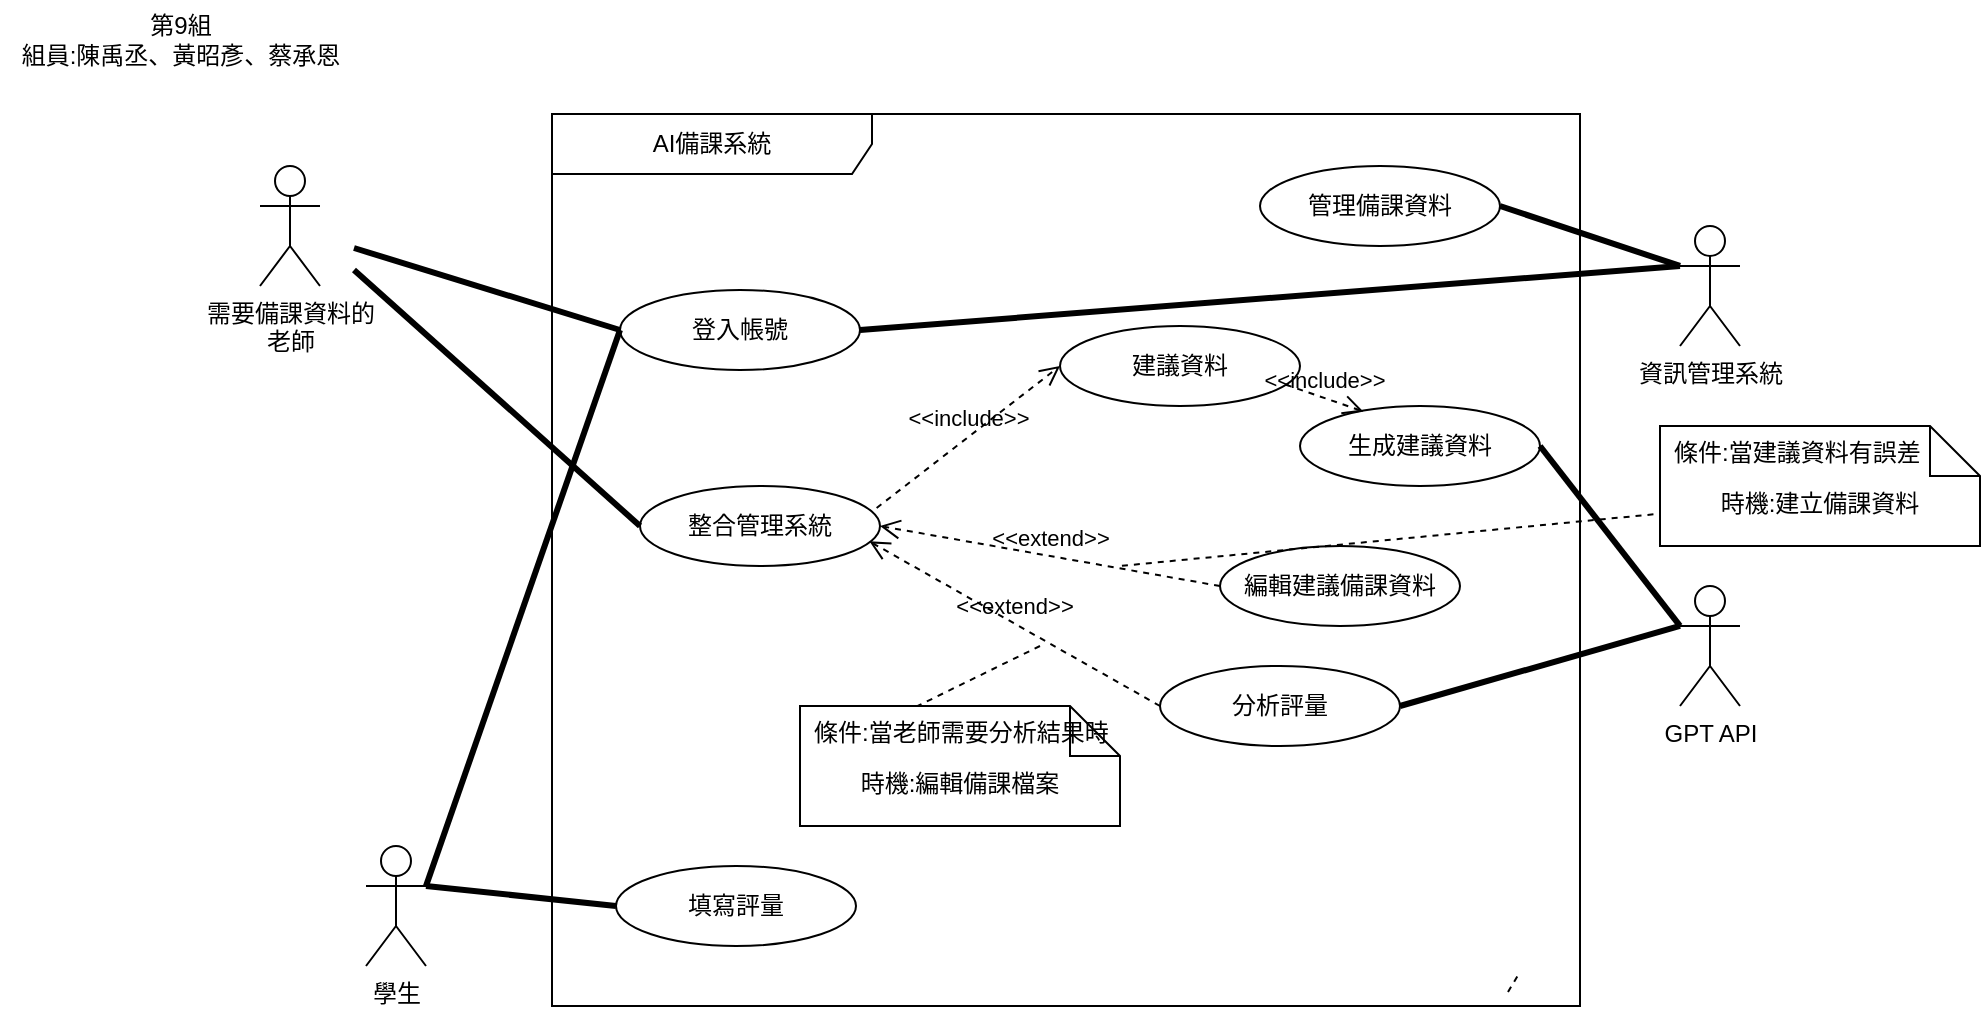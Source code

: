 <mxfile version="26.0.4" pages="5">
  <diagram name="使用個案圖" id="rII39cv6ucEfRYHpNnpw">
    <mxGraphModel dx="4234" dy="5206" grid="1" gridSize="10" guides="1" tooltips="1" connect="1" arrows="1" fold="1" page="1" pageScale="1" pageWidth="3300" pageHeight="4681" math="0" shadow="0">
      <root>
        <mxCell id="0" />
        <mxCell id="1" parent="0" />
        <mxCell id="nMELyxSsDa6qy2XhqwBf-1" value="第9組&lt;div&gt;組員:陳禹丞、黃昭彥、蔡承恩&lt;/div&gt;" style="text;html=1;align=center;verticalAlign=middle;resizable=0;points=[];autosize=1;strokeColor=none;fillColor=none;" vertex="1" parent="1">
          <mxGeometry x="-80" y="-7" width="180" height="40" as="geometry" />
        </mxCell>
        <mxCell id="nMELyxSsDa6qy2XhqwBf-2" value="需要備課資料的&lt;div&gt;老師&lt;/div&gt;&lt;div&gt;&lt;br&gt;&lt;/div&gt;" style="shape=umlActor;verticalLabelPosition=bottom;verticalAlign=top;html=1;" vertex="1" parent="1">
          <mxGeometry x="50" y="76" width="30" height="60" as="geometry" />
        </mxCell>
        <mxCell id="nMELyxSsDa6qy2XhqwBf-3" value="AI備課系統" style="shape=umlFrame;whiteSpace=wrap;html=1;pointerEvents=0;recursiveResize=0;container=1;collapsible=0;width=160;" vertex="1" parent="1">
          <mxGeometry x="196" y="50" width="514" height="446" as="geometry" />
        </mxCell>
        <mxCell id="nMELyxSsDa6qy2XhqwBf-4" value="登入帳號" style="ellipse;html=1;whiteSpace=wrap;" vertex="1" parent="nMELyxSsDa6qy2XhqwBf-3">
          <mxGeometry x="34" y="88" width="120" height="40" as="geometry" />
        </mxCell>
        <mxCell id="nMELyxSsDa6qy2XhqwBf-5" value="&amp;lt;&amp;lt;include&amp;gt;&amp;gt;" style="endArrow=open;startArrow=none;endFill=0;startFill=0;endSize=8;html=1;verticalAlign=bottom;dashed=1;labelBackgroundColor=none;rounded=0;exitX=0.986;exitY=0.275;exitDx=0;exitDy=0;entryX=0;entryY=0.5;entryDx=0;entryDy=0;exitPerimeter=0;" edge="1" parent="nMELyxSsDa6qy2XhqwBf-3" source="nMELyxSsDa6qy2XhqwBf-7" target="nMELyxSsDa6qy2XhqwBf-12">
          <mxGeometry width="160" relative="1" as="geometry">
            <mxPoint x="154" y="186" as="sourcePoint" />
            <mxPoint x="237" y="165" as="targetPoint" />
          </mxGeometry>
        </mxCell>
        <mxCell id="nMELyxSsDa6qy2XhqwBf-6" value="" style="endArrow=none;startArrow=none;endFill=0;startFill=0;endSize=8;html=1;verticalAlign=bottom;dashed=1;labelBackgroundColor=none;rounded=0;exitX=0.5;exitY=0;exitDx=0;exitDy=0;" edge="1" parent="nMELyxSsDa6qy2XhqwBf-3">
          <mxGeometry width="160" relative="1" as="geometry">
            <mxPoint x="478" y="439" as="sourcePoint" />
            <mxPoint x="484" y="429" as="targetPoint" />
            <mxPoint as="offset" />
          </mxGeometry>
        </mxCell>
        <mxCell id="nMELyxSsDa6qy2XhqwBf-7" value="整合管理系統" style="ellipse;html=1;whiteSpace=wrap;" vertex="1" parent="nMELyxSsDa6qy2XhqwBf-3">
          <mxGeometry x="44" y="186" width="120" height="40" as="geometry" />
        </mxCell>
        <mxCell id="nMELyxSsDa6qy2XhqwBf-8" value="分析評量" style="ellipse;html=1;whiteSpace=wrap;" vertex="1" parent="nMELyxSsDa6qy2XhqwBf-3">
          <mxGeometry x="304" y="276" width="120" height="40" as="geometry" />
        </mxCell>
        <mxCell id="nMELyxSsDa6qy2XhqwBf-9" value="學生" style="shape=umlActor;verticalLabelPosition=bottom;verticalAlign=top;html=1;" vertex="1" parent="nMELyxSsDa6qy2XhqwBf-3">
          <mxGeometry x="-93" y="366" width="30" height="60" as="geometry" />
        </mxCell>
        <mxCell id="nMELyxSsDa6qy2XhqwBf-10" value="" style="endArrow=none;startArrow=none;endFill=0;startFill=0;endSize=8;html=1;verticalAlign=bottom;labelBackgroundColor=none;strokeWidth=3;rounded=0;exitX=1;exitY=0.333;exitDx=0;exitDy=0;exitPerimeter=0;entryX=0;entryY=0.5;entryDx=0;entryDy=0;" edge="1" parent="nMELyxSsDa6qy2XhqwBf-3" source="nMELyxSsDa6qy2XhqwBf-9" target="nMELyxSsDa6qy2XhqwBf-14">
          <mxGeometry width="160" relative="1" as="geometry">
            <mxPoint x="-121" y="760" as="sourcePoint" />
            <mxPoint x="34" y="386" as="targetPoint" />
          </mxGeometry>
        </mxCell>
        <mxCell id="nMELyxSsDa6qy2XhqwBf-11" value="" style="endArrow=none;startArrow=none;endFill=0;startFill=0;endSize=8;html=1;verticalAlign=bottom;labelBackgroundColor=none;strokeWidth=3;rounded=0;exitX=1;exitY=0.333;exitDx=0;exitDy=0;exitPerimeter=0;entryX=0;entryY=0.5;entryDx=0;entryDy=0;" edge="1" parent="nMELyxSsDa6qy2XhqwBf-3" source="nMELyxSsDa6qy2XhqwBf-9" target="nMELyxSsDa6qy2XhqwBf-4">
          <mxGeometry width="160" relative="1" as="geometry">
            <mxPoint x="-64" y="670" as="sourcePoint" />
            <mxPoint x="33" y="670" as="targetPoint" />
          </mxGeometry>
        </mxCell>
        <mxCell id="nMELyxSsDa6qy2XhqwBf-12" value="建議資料" style="ellipse;html=1;whiteSpace=wrap;" vertex="1" parent="nMELyxSsDa6qy2XhqwBf-3">
          <mxGeometry x="254" y="106" width="120" height="40" as="geometry" />
        </mxCell>
        <mxCell id="nMELyxSsDa6qy2XhqwBf-13" value="&amp;lt;&amp;lt;extend&amp;gt;&amp;gt;" style="endArrow=open;startArrow=none;endFill=0;startFill=0;endSize=8;html=1;verticalAlign=bottom;dashed=1;labelBackgroundColor=none;rounded=0;exitX=0;exitY=0.5;exitDx=0;exitDy=0;entryX=0.956;entryY=0.692;entryDx=0;entryDy=0;entryPerimeter=0;" edge="1" parent="nMELyxSsDa6qy2XhqwBf-3" source="nMELyxSsDa6qy2XhqwBf-8" target="nMELyxSsDa6qy2XhqwBf-7">
          <mxGeometry width="160" relative="1" as="geometry">
            <mxPoint x="184" y="326" as="sourcePoint" />
            <mxPoint x="152" y="251" as="targetPoint" />
          </mxGeometry>
        </mxCell>
        <mxCell id="nMELyxSsDa6qy2XhqwBf-14" value="填寫評量" style="ellipse;html=1;whiteSpace=wrap;" vertex="1" parent="nMELyxSsDa6qy2XhqwBf-3">
          <mxGeometry x="32" y="376" width="120" height="40" as="geometry" />
        </mxCell>
        <mxCell id="nMELyxSsDa6qy2XhqwBf-15" value="編輯建議備課資料" style="ellipse;html=1;whiteSpace=wrap;" vertex="1" parent="nMELyxSsDa6qy2XhqwBf-3">
          <mxGeometry x="334" y="216" width="120" height="40" as="geometry" />
        </mxCell>
        <mxCell id="nMELyxSsDa6qy2XhqwBf-16" value="&amp;lt;&amp;lt;extend&amp;gt;&amp;gt;" style="endArrow=open;startArrow=none;endFill=0;startFill=0;endSize=8;html=1;verticalAlign=bottom;dashed=1;labelBackgroundColor=none;rounded=0;exitX=0;exitY=0.5;exitDx=0;exitDy=0;entryX=1;entryY=0.5;entryDx=0;entryDy=0;" edge="1" parent="nMELyxSsDa6qy2XhqwBf-3" source="nMELyxSsDa6qy2XhqwBf-15" target="nMELyxSsDa6qy2XhqwBf-7">
          <mxGeometry width="160" relative="1" as="geometry">
            <mxPoint x="204" y="211.75" as="sourcePoint" />
            <mxPoint x="147.28" y="192.68" as="targetPoint" />
          </mxGeometry>
        </mxCell>
        <mxCell id="nMELyxSsDa6qy2XhqwBf-17" value="" style="endArrow=none;startArrow=none;endFill=0;startFill=0;endSize=8;html=1;verticalAlign=bottom;dashed=1;labelBackgroundColor=none;rounded=0;exitX=0;exitY=0.5;exitDx=0;exitDy=0;" edge="1" parent="nMELyxSsDa6qy2XhqwBf-3">
          <mxGeometry width="160" relative="1" as="geometry">
            <mxPoint x="550.72" y="200.16" as="sourcePoint" />
            <mxPoint x="284" y="226" as="targetPoint" />
          </mxGeometry>
        </mxCell>
        <mxCell id="nMELyxSsDa6qy2XhqwBf-18" value="" style="endArrow=none;startArrow=none;endFill=0;startFill=0;endSize=8;html=1;verticalAlign=bottom;dashed=1;labelBackgroundColor=none;rounded=0;entryX=0.363;entryY=0.013;entryDx=0;entryDy=0;entryPerimeter=0;" edge="1" parent="nMELyxSsDa6qy2XhqwBf-3" target="nMELyxSsDa6qy2XhqwBf-32">
          <mxGeometry width="160" relative="1" as="geometry">
            <mxPoint x="244" y="266" as="sourcePoint" />
            <mxPoint x="224" y="273.92" as="targetPoint" />
          </mxGeometry>
        </mxCell>
        <mxCell id="nMELyxSsDa6qy2XhqwBf-19" value="生成建議資料" style="ellipse;html=1;whiteSpace=wrap;" vertex="1" parent="nMELyxSsDa6qy2XhqwBf-3">
          <mxGeometry x="374" y="146" width="120" height="40" as="geometry" />
        </mxCell>
        <mxCell id="nMELyxSsDa6qy2XhqwBf-20" value="管理備課資料" style="ellipse;html=1;whiteSpace=wrap;" vertex="1" parent="nMELyxSsDa6qy2XhqwBf-3">
          <mxGeometry x="354" y="26" width="120" height="40" as="geometry" />
        </mxCell>
        <mxCell id="nMELyxSsDa6qy2XhqwBf-33" value="&amp;lt;&amp;lt;include&amp;gt;&amp;gt;" style="endArrow=open;startArrow=none;endFill=0;startFill=0;endSize=8;html=1;verticalAlign=bottom;dashed=1;labelBackgroundColor=none;rounded=0;exitX=0.941;exitY=0.734;exitDx=0;exitDy=0;entryX=0.264;entryY=0.068;entryDx=0;entryDy=0;exitPerimeter=0;entryPerimeter=0;" edge="1" parent="nMELyxSsDa6qy2XhqwBf-3" source="nMELyxSsDa6qy2XhqwBf-12" target="nMELyxSsDa6qy2XhqwBf-19">
          <mxGeometry width="160" relative="1" as="geometry">
            <mxPoint x="364" y="141" as="sourcePoint" />
            <mxPoint x="456" y="70" as="targetPoint" />
          </mxGeometry>
        </mxCell>
        <mxCell id="nMELyxSsDa6qy2XhqwBf-21" value="" style="endArrow=none;startArrow=none;endFill=0;startFill=0;endSize=8;html=1;verticalAlign=bottom;labelBackgroundColor=none;strokeWidth=3;rounded=0;entryX=0;entryY=0.5;entryDx=0;entryDy=0;" edge="1" parent="1" target="nMELyxSsDa6qy2XhqwBf-4">
          <mxGeometry width="160" relative="1" as="geometry">
            <mxPoint x="97" y="117" as="sourcePoint" />
            <mxPoint x="262" y="291" as="targetPoint" />
          </mxGeometry>
        </mxCell>
        <mxCell id="nMELyxSsDa6qy2XhqwBf-22" value="" style="endArrow=none;startArrow=none;endFill=0;startFill=0;endSize=8;html=1;verticalAlign=bottom;labelBackgroundColor=none;strokeWidth=3;rounded=0;entryX=0;entryY=0.5;entryDx=0;entryDy=0;" edge="1" parent="1" target="nMELyxSsDa6qy2XhqwBf-7">
          <mxGeometry width="160" relative="1" as="geometry">
            <mxPoint x="97" y="128" as="sourcePoint" />
            <mxPoint x="243.04" y="540" as="targetPoint" />
          </mxGeometry>
        </mxCell>
        <mxCell id="nMELyxSsDa6qy2XhqwBf-23" value="GPT API" style="shape=umlActor;verticalLabelPosition=bottom;verticalAlign=top;html=1;" vertex="1" parent="1">
          <mxGeometry x="760" y="286" width="30" height="60" as="geometry" />
        </mxCell>
        <mxCell id="nMELyxSsDa6qy2XhqwBf-24" value="" style="endArrow=none;startArrow=none;endFill=0;startFill=0;endSize=8;html=1;verticalAlign=bottom;labelBackgroundColor=none;strokeWidth=3;rounded=0;exitX=1;exitY=0.5;exitDx=0;exitDy=0;entryX=0;entryY=0.333;entryDx=0;entryDy=0;entryPerimeter=0;" edge="1" parent="1" source="nMELyxSsDa6qy2XhqwBf-8" target="nMELyxSsDa6qy2XhqwBf-23">
          <mxGeometry width="160" relative="1" as="geometry">
            <mxPoint x="736" y="257" as="sourcePoint" />
            <mxPoint x="836" y="362" as="targetPoint" />
          </mxGeometry>
        </mxCell>
        <mxCell id="nMELyxSsDa6qy2XhqwBf-25" value="資訊管理系統" style="shape=umlActor;verticalLabelPosition=bottom;verticalAlign=top;html=1;" vertex="1" parent="1">
          <mxGeometry x="760" y="106" width="30" height="60" as="geometry" />
        </mxCell>
        <mxCell id="nMELyxSsDa6qy2XhqwBf-26" value="" style="endArrow=none;startArrow=none;endFill=0;startFill=0;endSize=8;html=1;verticalAlign=bottom;labelBackgroundColor=none;strokeWidth=3;rounded=0;entryX=0;entryY=0.333;entryDx=0;entryDy=0;entryPerimeter=0;exitX=1;exitY=0.5;exitDx=0;exitDy=0;" edge="1" parent="1" source="nMELyxSsDa6qy2XhqwBf-4" target="nMELyxSsDa6qy2XhqwBf-25">
          <mxGeometry width="160" relative="1" as="geometry">
            <mxPoint x="372" y="132" as="sourcePoint" />
            <mxPoint x="889" y="168" as="targetPoint" />
          </mxGeometry>
        </mxCell>
        <mxCell id="nMELyxSsDa6qy2XhqwBf-27" value="" style="endArrow=none;startArrow=none;endFill=0;startFill=0;endSize=8;html=1;verticalAlign=bottom;labelBackgroundColor=none;strokeWidth=3;rounded=0;entryX=0;entryY=0.333;entryDx=0;entryDy=0;entryPerimeter=0;exitX=1;exitY=0.5;exitDx=0;exitDy=0;" edge="1" parent="1" source="nMELyxSsDa6qy2XhqwBf-20" target="nMELyxSsDa6qy2XhqwBf-25">
          <mxGeometry width="160" relative="1" as="geometry">
            <mxPoint x="720" y="146" as="sourcePoint" />
            <mxPoint x="889" y="149" as="targetPoint" />
          </mxGeometry>
        </mxCell>
        <mxCell id="nMELyxSsDa6qy2XhqwBf-28" value="" style="endArrow=none;startArrow=none;endFill=0;startFill=0;endSize=8;html=1;verticalAlign=bottom;labelBackgroundColor=none;strokeWidth=3;rounded=0;entryX=0;entryY=0.333;entryDx=0;entryDy=0;entryPerimeter=0;exitX=1;exitY=0.5;exitDx=0;exitDy=0;" edge="1" parent="1" source="nMELyxSsDa6qy2XhqwBf-19" target="nMELyxSsDa6qy2XhqwBf-23">
          <mxGeometry width="160" relative="1" as="geometry">
            <mxPoint x="550" y="186" as="sourcePoint" />
            <mxPoint x="690" y="316" as="targetPoint" />
          </mxGeometry>
        </mxCell>
        <mxCell id="nMELyxSsDa6qy2XhqwBf-29" value="時機:建立備課資料" style="shape=note2;boundedLbl=1;whiteSpace=wrap;html=1;size=25;verticalAlign=top;align=center;" vertex="1" parent="1">
          <mxGeometry x="750" y="206" width="160" height="60" as="geometry" />
        </mxCell>
        <mxCell id="nMELyxSsDa6qy2XhqwBf-30" value="條件:當建議資料有誤差" style="resizeWidth=1;part=1;strokeColor=none;fillColor=none;align=left;spacingLeft=5;" vertex="1" parent="nMELyxSsDa6qy2XhqwBf-29">
          <mxGeometry width="160" height="25" relative="1" as="geometry" />
        </mxCell>
        <mxCell id="nMELyxSsDa6qy2XhqwBf-31" value="時機:編輯備課檔案" style="shape=note2;boundedLbl=1;whiteSpace=wrap;html=1;size=25;verticalAlign=top;align=center;" vertex="1" parent="1">
          <mxGeometry x="320" y="346" width="160" height="60" as="geometry" />
        </mxCell>
        <mxCell id="nMELyxSsDa6qy2XhqwBf-32" value="條件:當老師需要分析結果時" style="resizeWidth=1;part=1;strokeColor=none;fillColor=none;align=left;spacingLeft=5;" vertex="1" parent="nMELyxSsDa6qy2XhqwBf-31">
          <mxGeometry width="160" height="25" relative="1" as="geometry" />
        </mxCell>
      </root>
    </mxGraphModel>
  </diagram>
  <diagram id="LjbD7TMsbLU-3KN7rZD0" name="活動圖">
    <mxGraphModel dx="794" dy="446" grid="1" gridSize="10" guides="1" tooltips="1" connect="1" arrows="1" fold="1" page="1" pageScale="1" pageWidth="3300" pageHeight="4681" math="0" shadow="0">
      <root>
        <mxCell id="0" />
        <mxCell id="1" parent="0" />
        <mxCell id="TT7D3oFxVyQ9v1W_pD7C-1" value="否" style="edgeLabel;html=1;align=center;verticalAlign=middle;resizable=0;points=[];" vertex="1" connectable="0" parent="1">
          <mxGeometry x="295.5" y="870.5" as="geometry">
            <mxPoint x="79" y="379" as="offset" />
          </mxGeometry>
        </mxCell>
        <mxCell id="TT7D3oFxVyQ9v1W_pD7C-2" value="教師" style="shape=umlFrame;whiteSpace=wrap;html=1;pointerEvents=0;" vertex="1" parent="1">
          <mxGeometry x="10" y="489" width="520" height="1521" as="geometry" />
        </mxCell>
        <mxCell id="TT7D3oFxVyQ9v1W_pD7C-3" value="學生" style="shape=umlFrame;whiteSpace=wrap;html=1;pointerEvents=0;" vertex="1" parent="1">
          <mxGeometry x="530" y="489" width="490" height="1521" as="geometry" />
        </mxCell>
        <mxCell id="TT7D3oFxVyQ9v1W_pD7C-4" value="" style="ellipse;fillColor=strokeColor;html=1;" vertex="1" parent="1">
          <mxGeometry x="154" y="40" width="30" height="30" as="geometry" />
        </mxCell>
        <mxCell id="TT7D3oFxVyQ9v1W_pD7C-5" value="登入" style="html=1;dashed=0;rounded=1;absoluteArcSize=1;arcSize=20;verticalAlign=middle;align=center;whiteSpace=wrap;" vertex="1" parent="1">
          <mxGeometry x="109" y="100" width="120" height="50" as="geometry" />
        </mxCell>
        <mxCell id="TT7D3oFxVyQ9v1W_pD7C-6" value="註冊" style="html=1;dashed=0;rounded=1;absoluteArcSize=1;arcSize=20;verticalAlign=middle;align=center;whiteSpace=wrap;" vertex="1" parent="1">
          <mxGeometry x="320" y="264" width="120" height="50" as="geometry" />
        </mxCell>
        <mxCell id="TT7D3oFxVyQ9v1W_pD7C-7" value="" style="edgeStyle=orthogonalEdgeStyle;rounded=0;orthogonalLoop=1;jettySize=auto;html=1;endArrow=classic;endFill=1;entryX=0.5;entryY=0;entryDx=0;entryDy=0;exitX=0.5;exitY=1;exitDx=0;exitDy=0;" edge="1" parent="1" source="TT7D3oFxVyQ9v1W_pD7C-5">
          <mxGeometry relative="1" as="geometry">
            <mxPoint x="169" y="279" as="targetPoint" />
            <mxPoint x="168.5" y="160" as="sourcePoint" />
          </mxGeometry>
        </mxCell>
        <mxCell id="TT7D3oFxVyQ9v1W_pD7C-8" value="是否已註冊帳號?" style="edgeLabel;html=1;align=center;verticalAlign=middle;resizable=0;points=[];" vertex="1" connectable="0" parent="TT7D3oFxVyQ9v1W_pD7C-7">
          <mxGeometry relative="1" as="geometry">
            <mxPoint x="-3" as="offset" />
          </mxGeometry>
        </mxCell>
        <mxCell id="TT7D3oFxVyQ9v1W_pD7C-9" value="" style="html=1;verticalAlign=bottom;labelBackgroundColor=none;endArrow=block;endFill=1;rounded=0;entryX=0.5;entryY=0;entryDx=0;entryDy=0;exitX=0.5;exitY=1;exitDx=0;exitDy=0;" edge="1" parent="1" source="TT7D3oFxVyQ9v1W_pD7C-4" target="TT7D3oFxVyQ9v1W_pD7C-5">
          <mxGeometry width="160" relative="1" as="geometry">
            <mxPoint x="310" y="340" as="sourcePoint" />
            <mxPoint x="470" y="340" as="targetPoint" />
          </mxGeometry>
        </mxCell>
        <mxCell id="TT7D3oFxVyQ9v1W_pD7C-10" style="edgeStyle=orthogonalEdgeStyle;rounded=0;orthogonalLoop=1;jettySize=auto;html=1;exitX=0.5;exitY=0;exitDx=0;exitDy=0;endArrow=classic;endFill=1;entryX=0.5;entryY=1;entryDx=0;entryDy=0;" edge="1" parent="1" source="TT7D3oFxVyQ9v1W_pD7C-6" target="TT7D3oFxVyQ9v1W_pD7C-12">
          <mxGeometry relative="1" as="geometry">
            <mxPoint x="380" y="220" as="targetPoint" />
            <mxPoint x="200" y="267" as="sourcePoint" />
          </mxGeometry>
        </mxCell>
        <mxCell id="TT7D3oFxVyQ9v1W_pD7C-11" style="edgeStyle=orthogonalEdgeStyle;rounded=0;orthogonalLoop=1;jettySize=auto;html=1;" edge="1" parent="1" source="TT7D3oFxVyQ9v1W_pD7C-12">
          <mxGeometry relative="1" as="geometry">
            <mxPoint x="230" y="125" as="targetPoint" />
          </mxGeometry>
        </mxCell>
        <mxCell id="TT7D3oFxVyQ9v1W_pD7C-12" value="選擇身分別" style="html=1;dashed=0;rounded=1;absoluteArcSize=1;arcSize=20;verticalAlign=middle;align=center;whiteSpace=wrap;" vertex="1" parent="1">
          <mxGeometry x="320" y="100" width="120" height="50" as="geometry" />
        </mxCell>
        <mxCell id="TT7D3oFxVyQ9v1W_pD7C-13" value="" style="edgeStyle=orthogonalEdgeStyle;rounded=0;orthogonalLoop=1;jettySize=auto;html=1;endArrow=classic;endFill=1;exitX=0.5;exitY=1;exitDx=0;exitDy=0;" edge="1" parent="1">
          <mxGeometry relative="1" as="geometry">
            <mxPoint x="168.5" y="453" as="targetPoint" />
            <mxPoint x="168.5" y="401.0" as="sourcePoint" />
          </mxGeometry>
        </mxCell>
        <mxCell id="TT7D3oFxVyQ9v1W_pD7C-14" value="選擇的身分" style="edgeLabel;html=1;align=center;verticalAlign=middle;resizable=0;points=[];" vertex="1" connectable="0" parent="TT7D3oFxVyQ9v1W_pD7C-13">
          <mxGeometry relative="1" as="geometry">
            <mxPoint x="-3" as="offset" />
          </mxGeometry>
        </mxCell>
        <mxCell id="TT7D3oFxVyQ9v1W_pD7C-15" value="識別身分" style="html=1;dashed=0;rounded=1;absoluteArcSize=1;arcSize=20;verticalAlign=middle;align=center;whiteSpace=wrap;" vertex="1" parent="1">
          <mxGeometry x="110" y="350" width="120" height="50" as="geometry" />
        </mxCell>
        <mxCell id="TT7D3oFxVyQ9v1W_pD7C-16" style="edgeStyle=orthogonalEdgeStyle;rounded=0;orthogonalLoop=1;jettySize=auto;html=1;exitX=1;exitY=0.5;exitDx=0;exitDy=0;endArrow=classic;endFill=1;entryX=0;entryY=0.5;entryDx=0;entryDy=0;" edge="1" parent="1" source="TT7D3oFxVyQ9v1W_pD7C-18">
          <mxGeometry relative="1" as="geometry">
            <mxPoint x="320" y="289" as="targetPoint" />
            <mxPoint x="209" y="317" as="sourcePoint" />
          </mxGeometry>
        </mxCell>
        <mxCell id="TT7D3oFxVyQ9v1W_pD7C-17" value="否" style="edgeLabel;html=1;align=center;verticalAlign=middle;resizable=0;points=[];" vertex="1" connectable="0" parent="TT7D3oFxVyQ9v1W_pD7C-16">
          <mxGeometry x="0.156" relative="1" as="geometry">
            <mxPoint x="-19" as="offset" />
          </mxGeometry>
        </mxCell>
        <mxCell id="TT7D3oFxVyQ9v1W_pD7C-18" value="" style="rhombus;aspect=fixed;" vertex="1" parent="1">
          <mxGeometry x="159" y="279" width="20" height="20" as="geometry" />
        </mxCell>
        <mxCell id="TT7D3oFxVyQ9v1W_pD7C-19" style="edgeStyle=orthogonalEdgeStyle;rounded=0;orthogonalLoop=1;jettySize=auto;html=1;exitX=0.5;exitY=1;exitDx=0;exitDy=0;endArrow=classic;endFill=1;" edge="1" parent="1" source="TT7D3oFxVyQ9v1W_pD7C-18">
          <mxGeometry relative="1" as="geometry">
            <mxPoint x="169" y="348" as="targetPoint" />
            <mxPoint x="169" y="298" as="sourcePoint" />
          </mxGeometry>
        </mxCell>
        <mxCell id="TT7D3oFxVyQ9v1W_pD7C-20" value="是" style="edgeLabel;html=1;align=center;verticalAlign=middle;resizable=0;points=[];" vertex="1" connectable="0" parent="TT7D3oFxVyQ9v1W_pD7C-19">
          <mxGeometry x="0.01" y="3" relative="1" as="geometry">
            <mxPoint x="-3" y="-1" as="offset" />
          </mxGeometry>
        </mxCell>
        <mxCell id="TT7D3oFxVyQ9v1W_pD7C-21" style="edgeStyle=orthogonalEdgeStyle;rounded=0;orthogonalLoop=1;jettySize=auto;html=1;exitX=1;exitY=0.5;exitDx=0;exitDy=0;endArrow=classic;endFill=1;" edge="1" parent="1" source="TT7D3oFxVyQ9v1W_pD7C-24">
          <mxGeometry relative="1" as="geometry">
            <mxPoint x="610" y="530" as="targetPoint" />
            <mxPoint x="209" y="491" as="sourcePoint" />
          </mxGeometry>
        </mxCell>
        <mxCell id="TT7D3oFxVyQ9v1W_pD7C-22" value="學生" style="edgeLabel;html=1;align=center;verticalAlign=middle;resizable=0;points=[];" vertex="1" connectable="0" parent="TT7D3oFxVyQ9v1W_pD7C-21">
          <mxGeometry x="0.156" relative="1" as="geometry">
            <mxPoint x="-19" as="offset" />
          </mxGeometry>
        </mxCell>
        <mxCell id="TT7D3oFxVyQ9v1W_pD7C-23" style="edgeStyle=orthogonalEdgeStyle;rounded=0;orthogonalLoop=1;jettySize=auto;html=1;entryX=0.5;entryY=0;entryDx=0;entryDy=0;" edge="1" parent="1" source="TT7D3oFxVyQ9v1W_pD7C-24" target="TT7D3oFxVyQ9v1W_pD7C-26">
          <mxGeometry relative="1" as="geometry" />
        </mxCell>
        <mxCell id="TT7D3oFxVyQ9v1W_pD7C-24" value="" style="rhombus;aspect=fixed;" vertex="1" parent="1">
          <mxGeometry x="159" y="453" width="20" height="20" as="geometry" />
        </mxCell>
        <mxCell id="TT7D3oFxVyQ9v1W_pD7C-25" style="edgeStyle=orthogonalEdgeStyle;rounded=0;orthogonalLoop=1;jettySize=auto;html=1;entryX=0.5;entryY=0;entryDx=0;entryDy=0;" edge="1" parent="1" source="TT7D3oFxVyQ9v1W_pD7C-26" target="TT7D3oFxVyQ9v1W_pD7C-27">
          <mxGeometry relative="1" as="geometry" />
        </mxCell>
        <mxCell id="TT7D3oFxVyQ9v1W_pD7C-26" value="輸入備課資料" style="html=1;dashed=0;rounded=1;absoluteArcSize=1;arcSize=20;verticalAlign=middle;align=center;whiteSpace=wrap;" vertex="1" parent="1">
          <mxGeometry x="110" y="520" width="120" height="50" as="geometry" />
        </mxCell>
        <mxCell id="TT7D3oFxVyQ9v1W_pD7C-27" value="蒐集備課資料" style="html=1;dashed=0;rounded=1;absoluteArcSize=1;arcSize=20;verticalAlign=middle;align=center;whiteSpace=wrap;" vertex="1" parent="1">
          <mxGeometry x="109" y="600" width="120" height="50" as="geometry" />
        </mxCell>
        <mxCell id="TT7D3oFxVyQ9v1W_pD7C-28" value="" style="ellipse;html=1;shape=endState;fillColor=strokeColor;" vertex="1" parent="1">
          <mxGeometry x="136" y="1980" width="30" height="30" as="geometry" />
        </mxCell>
        <mxCell id="TT7D3oFxVyQ9v1W_pD7C-29" value="" style="edgeStyle=orthogonalEdgeStyle;rounded=0;orthogonalLoop=1;jettySize=auto;html=1;" edge="1" parent="1" source="TT7D3oFxVyQ9v1W_pD7C-31" target="TT7D3oFxVyQ9v1W_pD7C-79">
          <mxGeometry relative="1" as="geometry" />
        </mxCell>
        <mxCell id="TT7D3oFxVyQ9v1W_pD7C-30" value="是否有當節課的雲端教室" style="edgeLabel;html=1;align=center;verticalAlign=middle;resizable=0;points=[];" vertex="1" connectable="0" parent="TT7D3oFxVyQ9v1W_pD7C-29">
          <mxGeometry x="-0.015" y="6" relative="1" as="geometry">
            <mxPoint x="6" y="-4" as="offset" />
          </mxGeometry>
        </mxCell>
        <mxCell id="TT7D3oFxVyQ9v1W_pD7C-31" value="進入雲端教室" style="html=1;dashed=0;rounded=1;absoluteArcSize=1;arcSize=20;verticalAlign=middle;align=center;whiteSpace=wrap;" vertex="1" parent="1">
          <mxGeometry x="558" y="534" width="120" height="50" as="geometry" />
        </mxCell>
        <mxCell id="TT7D3oFxVyQ9v1W_pD7C-32" style="edgeStyle=orthogonalEdgeStyle;rounded=0;orthogonalLoop=1;jettySize=auto;html=1;entryX=0.5;entryY=0;entryDx=0;entryDy=0;exitX=0;exitY=0.5;exitDx=0;exitDy=0;" edge="1" parent="1" source="TT7D3oFxVyQ9v1W_pD7C-83" target="TT7D3oFxVyQ9v1W_pD7C-35">
          <mxGeometry relative="1" as="geometry">
            <mxPoint x="169" y="690" as="sourcePoint" />
          </mxGeometry>
        </mxCell>
        <mxCell id="TT7D3oFxVyQ9v1W_pD7C-33" style="edgeStyle=orthogonalEdgeStyle;rounded=0;orthogonalLoop=1;jettySize=auto;html=1;entryX=0.5;entryY=0;entryDx=0;entryDy=0;exitX=1;exitY=0.5;exitDx=0;exitDy=0;" edge="1" parent="1" source="TT7D3oFxVyQ9v1W_pD7C-83" target="TT7D3oFxVyQ9v1W_pD7C-38">
          <mxGeometry relative="1" as="geometry">
            <Array as="points">
              <mxPoint x="289" y="684" />
            </Array>
            <mxPoint x="200" y="690" as="sourcePoint" />
          </mxGeometry>
        </mxCell>
        <mxCell id="TT7D3oFxVyQ9v1W_pD7C-34" value="" style="edgeStyle=orthogonalEdgeStyle;rounded=0;orthogonalLoop=1;jettySize=auto;html=1;" edge="1" parent="1" source="TT7D3oFxVyQ9v1W_pD7C-35" target="TT7D3oFxVyQ9v1W_pD7C-59">
          <mxGeometry relative="1" as="geometry" />
        </mxCell>
        <mxCell id="TT7D3oFxVyQ9v1W_pD7C-35" value="蒐集文本資料" style="html=1;dashed=0;rounded=1;absoluteArcSize=1;arcSize=20;verticalAlign=middle;align=center;whiteSpace=wrap;" vertex="1" parent="1">
          <mxGeometry x="34" y="729" width="120" height="50" as="geometry" />
        </mxCell>
        <mxCell id="TT7D3oFxVyQ9v1W_pD7C-36" value="" style="edgeStyle=orthogonalEdgeStyle;rounded=0;orthogonalLoop=1;jettySize=auto;html=1;" edge="1" parent="1" source="TT7D3oFxVyQ9v1W_pD7C-38" target="TT7D3oFxVyQ9v1W_pD7C-41">
          <mxGeometry relative="1" as="geometry" />
        </mxCell>
        <mxCell id="TT7D3oFxVyQ9v1W_pD7C-37" value="是否有雲端教室" style="edgeLabel;html=1;align=center;verticalAlign=middle;resizable=0;points=[];" vertex="1" connectable="0" parent="TT7D3oFxVyQ9v1W_pD7C-36">
          <mxGeometry x="-0.235" relative="1" as="geometry">
            <mxPoint as="offset" />
          </mxGeometry>
        </mxCell>
        <mxCell id="TT7D3oFxVyQ9v1W_pD7C-38" value="進入雲端教室" style="html=1;dashed=0;rounded=1;absoluteArcSize=1;arcSize=20;verticalAlign=middle;align=center;whiteSpace=wrap;" vertex="1" parent="1">
          <mxGeometry x="229" y="729" width="120" height="50" as="geometry" />
        </mxCell>
        <mxCell id="TT7D3oFxVyQ9v1W_pD7C-39" style="edgeStyle=orthogonalEdgeStyle;rounded=0;orthogonalLoop=1;jettySize=auto;html=1;exitX=1;exitY=0.5;exitDx=0;exitDy=0;endArrow=classic;endFill=1;entryX=1;entryY=0.75;entryDx=0;entryDy=0;" edge="1" parent="1" source="TT7D3oFxVyQ9v1W_pD7C-41" target="TT7D3oFxVyQ9v1W_pD7C-49">
          <mxGeometry relative="1" as="geometry">
            <mxPoint x="387" y="824" as="targetPoint" />
            <mxPoint x="327" y="852" as="sourcePoint" />
            <Array as="points">
              <mxPoint x="390" y="824" />
              <mxPoint x="390" y="1115" />
            </Array>
          </mxGeometry>
        </mxCell>
        <mxCell id="TT7D3oFxVyQ9v1W_pD7C-40" value="是" style="edgeLabel;html=1;align=center;verticalAlign=middle;resizable=0;points=[];" vertex="1" connectable="0" parent="TT7D3oFxVyQ9v1W_pD7C-39">
          <mxGeometry x="0.156" relative="1" as="geometry">
            <mxPoint x="7" as="offset" />
          </mxGeometry>
        </mxCell>
        <mxCell id="TT7D3oFxVyQ9v1W_pD7C-41" value="" style="rhombus;aspect=fixed;" vertex="1" parent="1">
          <mxGeometry x="280" y="814" width="20" height="20" as="geometry" />
        </mxCell>
        <mxCell id="TT7D3oFxVyQ9v1W_pD7C-42" style="edgeStyle=orthogonalEdgeStyle;rounded=0;orthogonalLoop=1;jettySize=auto;html=1;exitX=0.5;exitY=1;exitDx=0;exitDy=0;endArrow=classic;endFill=1;" edge="1" parent="1" source="TT7D3oFxVyQ9v1W_pD7C-41">
          <mxGeometry relative="1" as="geometry">
            <mxPoint x="287.0" y="883.0" as="targetPoint" />
            <mxPoint x="287" y="833" as="sourcePoint" />
          </mxGeometry>
        </mxCell>
        <mxCell id="TT7D3oFxVyQ9v1W_pD7C-43" value="否" style="edgeLabel;html=1;align=center;verticalAlign=middle;resizable=0;points=[];" vertex="1" connectable="0" parent="TT7D3oFxVyQ9v1W_pD7C-42">
          <mxGeometry x="0.01" y="3" relative="1" as="geometry">
            <mxPoint x="-3" y="-1" as="offset" />
          </mxGeometry>
        </mxCell>
        <mxCell id="TT7D3oFxVyQ9v1W_pD7C-44" style="edgeStyle=orthogonalEdgeStyle;rounded=0;orthogonalLoop=1;jettySize=auto;html=1;" edge="1" parent="1" source="TT7D3oFxVyQ9v1W_pD7C-45" target="TT7D3oFxVyQ9v1W_pD7C-47">
          <mxGeometry relative="1" as="geometry" />
        </mxCell>
        <mxCell id="TT7D3oFxVyQ9v1W_pD7C-45" value="創建雲端教室" style="html=1;dashed=0;rounded=1;absoluteArcSize=1;arcSize=20;verticalAlign=middle;align=center;whiteSpace=wrap;" vertex="1" parent="1">
          <mxGeometry x="230" y="884" width="120" height="50" as="geometry" />
        </mxCell>
        <mxCell id="TT7D3oFxVyQ9v1W_pD7C-46" value="" style="edgeStyle=orthogonalEdgeStyle;rounded=0;orthogonalLoop=1;jettySize=auto;html=1;" edge="1" parent="1" source="TT7D3oFxVyQ9v1W_pD7C-47" target="TT7D3oFxVyQ9v1W_pD7C-49">
          <mxGeometry relative="1" as="geometry" />
        </mxCell>
        <mxCell id="TT7D3oFxVyQ9v1W_pD7C-47" value="邀請學生" style="html=1;dashed=0;rounded=1;absoluteArcSize=1;arcSize=20;verticalAlign=middle;align=center;whiteSpace=wrap;" vertex="1" parent="1">
          <mxGeometry x="230" y="986" width="120" height="50" as="geometry" />
        </mxCell>
        <mxCell id="TT7D3oFxVyQ9v1W_pD7C-48" style="edgeStyle=none;html=1;entryX=0.5;entryY=0;entryDx=0;entryDy=0;" edge="1" parent="1" source="TT7D3oFxVyQ9v1W_pD7C-49" target="TT7D3oFxVyQ9v1W_pD7C-90">
          <mxGeometry relative="1" as="geometry" />
        </mxCell>
        <mxCell id="TT7D3oFxVyQ9v1W_pD7C-49" value="設計雲端教室" style="html=1;dashed=0;rounded=1;absoluteArcSize=1;arcSize=20;verticalAlign=middle;align=center;whiteSpace=wrap;" vertex="1" parent="1">
          <mxGeometry x="229" y="1078" width="120" height="50" as="geometry" />
        </mxCell>
        <mxCell id="TT7D3oFxVyQ9v1W_pD7C-50" value="" style="edgeStyle=orthogonalEdgeStyle;rounded=0;orthogonalLoop=1;jettySize=auto;html=1;" edge="1" parent="1" source="TT7D3oFxVyQ9v1W_pD7C-51" target="TT7D3oFxVyQ9v1W_pD7C-53">
          <mxGeometry relative="1" as="geometry" />
        </mxCell>
        <mxCell id="TT7D3oFxVyQ9v1W_pD7C-51" value="收到評量回應" style="html=1;dashed=0;rounded=1;absoluteArcSize=1;arcSize=20;verticalAlign=middle;align=center;whiteSpace=wrap;" vertex="1" parent="1">
          <mxGeometry x="229" y="1592" width="120" height="50" as="geometry" />
        </mxCell>
        <mxCell id="TT7D3oFxVyQ9v1W_pD7C-52" style="edgeStyle=orthogonalEdgeStyle;rounded=0;orthogonalLoop=1;jettySize=auto;html=1;entryX=1;entryY=0.5;entryDx=0;entryDy=0;" edge="1" parent="1" source="TT7D3oFxVyQ9v1W_pD7C-53" target="TT7D3oFxVyQ9v1W_pD7C-100">
          <mxGeometry relative="1" as="geometry">
            <mxPoint x="170" y="1750" as="targetPoint" />
          </mxGeometry>
        </mxCell>
        <mxCell id="TT7D3oFxVyQ9v1W_pD7C-53" value="收到評量回應分析結果" style="html=1;dashed=0;rounded=1;absoluteArcSize=1;arcSize=20;verticalAlign=middle;align=center;whiteSpace=wrap;" vertex="1" parent="1">
          <mxGeometry x="230" y="1662" width="120" height="50" as="geometry" />
        </mxCell>
        <mxCell id="TT7D3oFxVyQ9v1W_pD7C-54" style="edgeStyle=orthogonalEdgeStyle;rounded=0;orthogonalLoop=1;jettySize=auto;html=1;" edge="1" parent="1" source="TT7D3oFxVyQ9v1W_pD7C-55" target="TT7D3oFxVyQ9v1W_pD7C-81">
          <mxGeometry relative="1" as="geometry" />
        </mxCell>
        <mxCell id="TT7D3oFxVyQ9v1W_pD7C-55" value="調整備課資料" style="html=1;dashed=0;rounded=1;absoluteArcSize=1;arcSize=20;verticalAlign=middle;align=center;whiteSpace=wrap;" vertex="1" parent="1">
          <mxGeometry x="91" y="1790" width="120" height="50" as="geometry" />
        </mxCell>
        <mxCell id="TT7D3oFxVyQ9v1W_pD7C-56" style="edgeStyle=orthogonalEdgeStyle;rounded=0;orthogonalLoop=1;jettySize=auto;html=1;entryX=0.507;entryY=0.245;entryDx=0;entryDy=0;entryPerimeter=0;startArrow=none;" edge="1" parent="1" source="TT7D3oFxVyQ9v1W_pD7C-83">
          <mxGeometry relative="1" as="geometry">
            <mxPoint x="169.805" y="682.45" as="targetPoint" />
          </mxGeometry>
        </mxCell>
        <mxCell id="TT7D3oFxVyQ9v1W_pD7C-57" value="" style="edgeStyle=orthogonalEdgeStyle;rounded=0;orthogonalLoop=1;jettySize=auto;html=1;" edge="1" parent="1" source="TT7D3oFxVyQ9v1W_pD7C-59" target="TT7D3oFxVyQ9v1W_pD7C-68">
          <mxGeometry relative="1" as="geometry" />
        </mxCell>
        <mxCell id="TT7D3oFxVyQ9v1W_pD7C-58" value="確認是否使用推薦文本資料" style="edgeLabel;html=1;align=center;verticalAlign=middle;resizable=0;points=[];" vertex="1" connectable="0" parent="TT7D3oFxVyQ9v1W_pD7C-57">
          <mxGeometry x="0.144" relative="1" as="geometry">
            <mxPoint as="offset" />
          </mxGeometry>
        </mxCell>
        <mxCell id="TT7D3oFxVyQ9v1W_pD7C-59" value="查看推薦文本資料" style="html=1;dashed=0;rounded=1;absoluteArcSize=1;arcSize=20;verticalAlign=middle;align=center;whiteSpace=wrap;" vertex="1" parent="1">
          <mxGeometry x="34" y="830" width="120" height="50" as="geometry" />
        </mxCell>
        <mxCell id="TT7D3oFxVyQ9v1W_pD7C-60" value="" style="edgeStyle=none;html=1;" edge="1" parent="1" source="TT7D3oFxVyQ9v1W_pD7C-61" target="TT7D3oFxVyQ9v1W_pD7C-94">
          <mxGeometry relative="1" as="geometry" />
        </mxCell>
        <mxCell id="TT7D3oFxVyQ9v1W_pD7C-61" value="設計課前評量" style="html=1;dashed=0;rounded=1;absoluteArcSize=1;arcSize=20;verticalAlign=middle;align=center;whiteSpace=wrap;" vertex="1" parent="1">
          <mxGeometry x="230" y="1264.5" width="120" height="50" as="geometry" />
        </mxCell>
        <mxCell id="TT7D3oFxVyQ9v1W_pD7C-62" value="" style="edgeStyle=none;html=1;" edge="1" parent="1" source="TT7D3oFxVyQ9v1W_pD7C-63" target="TT7D3oFxVyQ9v1W_pD7C-65">
          <mxGeometry relative="1" as="geometry" />
        </mxCell>
        <mxCell id="TT7D3oFxVyQ9v1W_pD7C-63" value="設計課後評量" style="html=1;dashed=0;rounded=1;absoluteArcSize=1;arcSize=20;verticalAlign=middle;align=center;whiteSpace=wrap;" vertex="1" parent="1">
          <mxGeometry x="230" y="1430" width="120" height="50" as="geometry" />
        </mxCell>
        <mxCell id="TT7D3oFxVyQ9v1W_pD7C-64" style="edgeStyle=none;html=1;entryX=0;entryY=0.5;entryDx=0;entryDy=0;" edge="1" parent="1" source="TT7D3oFxVyQ9v1W_pD7C-65" target="TT7D3oFxVyQ9v1W_pD7C-102">
          <mxGeometry relative="1" as="geometry">
            <mxPoint x="603" y="814" as="targetPoint" />
            <Array as="points">
              <mxPoint x="480" y="1545" />
              <mxPoint x="470" y="750" />
            </Array>
          </mxGeometry>
        </mxCell>
        <mxCell id="TT7D3oFxVyQ9v1W_pD7C-65" value="上傳評量" style="html=1;dashed=0;rounded=1;absoluteArcSize=1;arcSize=20;verticalAlign=middle;align=center;whiteSpace=wrap;" vertex="1" parent="1">
          <mxGeometry x="230" y="1520" width="120" height="50" as="geometry" />
        </mxCell>
        <mxCell id="TT7D3oFxVyQ9v1W_pD7C-66" style="edgeStyle=orthogonalEdgeStyle;rounded=0;orthogonalLoop=1;jettySize=auto;html=1;entryX=1;entryY=0.5;entryDx=0;entryDy=0;" edge="1" parent="1" source="TT7D3oFxVyQ9v1W_pD7C-68" target="TT7D3oFxVyQ9v1W_pD7C-35">
          <mxGeometry relative="1" as="geometry">
            <Array as="points">
              <mxPoint x="174" y="944" />
              <mxPoint x="174" y="754" />
            </Array>
          </mxGeometry>
        </mxCell>
        <mxCell id="TT7D3oFxVyQ9v1W_pD7C-67" value="否" style="edgeLabel;html=1;align=center;verticalAlign=middle;resizable=0;points=[];" vertex="1" connectable="0" parent="TT7D3oFxVyQ9v1W_pD7C-66">
          <mxGeometry x="-0.154" y="-2" relative="1" as="geometry">
            <mxPoint as="offset" />
          </mxGeometry>
        </mxCell>
        <mxCell id="TT7D3oFxVyQ9v1W_pD7C-68" value="" style="rhombus;aspect=fixed;" vertex="1" parent="1">
          <mxGeometry x="84" y="934" width="20" height="20" as="geometry" />
        </mxCell>
        <mxCell id="TT7D3oFxVyQ9v1W_pD7C-69" style="edgeStyle=orthogonalEdgeStyle;rounded=0;orthogonalLoop=1;jettySize=auto;html=1;startArrow=none;" edge="1" parent="1" source="TT7D3oFxVyQ9v1W_pD7C-100" target="TT7D3oFxVyQ9v1W_pD7C-55">
          <mxGeometry relative="1" as="geometry">
            <mxPoint x="151.5" y="1757.5" as="sourcePoint" />
          </mxGeometry>
        </mxCell>
        <mxCell id="TT7D3oFxVyQ9v1W_pD7C-70" style="edgeStyle=orthogonalEdgeStyle;rounded=0;orthogonalLoop=1;jettySize=auto;html=1;entryX=0;entryY=0.5;entryDx=0;entryDy=0;" edge="1" parent="1" source="TT7D3oFxVyQ9v1W_pD7C-68" target="TT7D3oFxVyQ9v1W_pD7C-100">
          <mxGeometry relative="1" as="geometry">
            <Array as="points">
              <mxPoint x="30" y="944" />
              <mxPoint x="30" y="1690" />
              <mxPoint x="114" y="1690" />
              <mxPoint x="114" y="1750" />
            </Array>
            <mxPoint x="114.43" y="1750.88" as="targetPoint" />
          </mxGeometry>
        </mxCell>
        <mxCell id="TT7D3oFxVyQ9v1W_pD7C-71" value="是" style="edgeLabel;html=1;align=center;verticalAlign=middle;resizable=0;points=[];" vertex="1" connectable="0" parent="TT7D3oFxVyQ9v1W_pD7C-70">
          <mxGeometry x="-0.814" y="3" relative="1" as="geometry">
            <mxPoint as="offset" />
          </mxGeometry>
        </mxCell>
        <mxCell id="TT7D3oFxVyQ9v1W_pD7C-72" style="edgeStyle=orthogonalEdgeStyle;rounded=0;orthogonalLoop=1;jettySize=auto;html=1;entryX=1;entryY=0.5;entryDx=0;entryDy=0;" edge="1" parent="1" source="TT7D3oFxVyQ9v1W_pD7C-73" target="TT7D3oFxVyQ9v1W_pD7C-51">
          <mxGeometry relative="1" as="geometry">
            <Array as="points">
              <mxPoint x="630" y="1617" />
            </Array>
          </mxGeometry>
        </mxCell>
        <mxCell id="TT7D3oFxVyQ9v1W_pD7C-73" value="提供評量結果" style="html=1;dashed=0;rounded=1;absoluteArcSize=1;arcSize=20;verticalAlign=middle;align=center;whiteSpace=wrap;" vertex="1" parent="1">
          <mxGeometry x="570" y="1224.5" width="120" height="50" as="geometry" />
        </mxCell>
        <mxCell id="TT7D3oFxVyQ9v1W_pD7C-74" style="edgeStyle=orthogonalEdgeStyle;rounded=0;orthogonalLoop=1;jettySize=auto;html=1;entryX=1;entryY=0.5;entryDx=0;entryDy=0;" edge="1" parent="1" source="TT7D3oFxVyQ9v1W_pD7C-75" target="TT7D3oFxVyQ9v1W_pD7C-102">
          <mxGeometry relative="1" as="geometry">
            <mxPoint x="633" y="814" as="targetPoint" />
            <Array as="points">
              <mxPoint x="800" y="750" />
            </Array>
          </mxGeometry>
        </mxCell>
        <mxCell id="TT7D3oFxVyQ9v1W_pD7C-75" value="輸入課程代碼" style="html=1;dashed=0;rounded=1;absoluteArcSize=1;arcSize=20;verticalAlign=middle;align=center;whiteSpace=wrap;" vertex="1" parent="1">
          <mxGeometry x="736" y="624" width="120" height="50" as="geometry" />
        </mxCell>
        <mxCell id="TT7D3oFxVyQ9v1W_pD7C-76" style="edgeStyle=orthogonalEdgeStyle;rounded=0;orthogonalLoop=1;jettySize=auto;html=1;entryX=0;entryY=0.5;entryDx=0;entryDy=0;" edge="1" parent="1" source="TT7D3oFxVyQ9v1W_pD7C-79" target="TT7D3oFxVyQ9v1W_pD7C-75">
          <mxGeometry relative="1" as="geometry" />
        </mxCell>
        <mxCell id="TT7D3oFxVyQ9v1W_pD7C-77" value="否" style="edgeLabel;html=1;align=center;verticalAlign=middle;resizable=0;points=[];" vertex="1" connectable="0" parent="TT7D3oFxVyQ9v1W_pD7C-76">
          <mxGeometry x="-0.186" y="-4" relative="1" as="geometry">
            <mxPoint as="offset" />
          </mxGeometry>
        </mxCell>
        <mxCell id="TT7D3oFxVyQ9v1W_pD7C-78" value="" style="edgeStyle=none;html=1;" edge="1" parent="1" source="TT7D3oFxVyQ9v1W_pD7C-79">
          <mxGeometry relative="1" as="geometry">
            <mxPoint x="617.0" y="720" as="targetPoint" />
          </mxGeometry>
        </mxCell>
        <mxCell id="TT7D3oFxVyQ9v1W_pD7C-79" value="" style="rhombus;aspect=fixed;" vertex="1" parent="1">
          <mxGeometry x="607" y="640" width="20" height="20" as="geometry" />
        </mxCell>
        <mxCell id="TT7D3oFxVyQ9v1W_pD7C-80" style="edgeStyle=orthogonalEdgeStyle;rounded=0;orthogonalLoop=1;jettySize=auto;html=1;entryX=0.5;entryY=0;entryDx=0;entryDy=0;" edge="1" parent="1" source="TT7D3oFxVyQ9v1W_pD7C-81" target="TT7D3oFxVyQ9v1W_pD7C-28">
          <mxGeometry relative="1" as="geometry" />
        </mxCell>
        <mxCell id="TT7D3oFxVyQ9v1W_pD7C-81" value="確認備課資料" style="html=1;dashed=0;rounded=1;absoluteArcSize=1;arcSize=20;verticalAlign=middle;align=center;whiteSpace=wrap;" vertex="1" parent="1">
          <mxGeometry x="91" y="1890" width="120" height="50" as="geometry" />
        </mxCell>
        <mxCell id="TT7D3oFxVyQ9v1W_pD7C-82" value="" style="edgeStyle=orthogonalEdgeStyle;rounded=0;orthogonalLoop=1;jettySize=auto;html=1;entryX=0.507;entryY=0.245;entryDx=0;entryDy=0;entryPerimeter=0;endArrow=none;" edge="1" parent="1" source="TT7D3oFxVyQ9v1W_pD7C-27" target="TT7D3oFxVyQ9v1W_pD7C-83">
          <mxGeometry relative="1" as="geometry">
            <mxPoint x="169" y="650" as="sourcePoint" />
            <mxPoint x="169.805" y="682.45" as="targetPoint" />
          </mxGeometry>
        </mxCell>
        <mxCell id="TT7D3oFxVyQ9v1W_pD7C-83" value="" style="rhombus;aspect=fixed;" vertex="1" parent="1">
          <mxGeometry x="160" y="674" width="20" height="20" as="geometry" />
        </mxCell>
        <mxCell id="TT7D3oFxVyQ9v1W_pD7C-84" value="要先執行哪個項目" style="text;html=1;align=center;verticalAlign=middle;resizable=0;points=[];autosize=1;strokeColor=none;fillColor=none;" vertex="1" parent="1">
          <mxGeometry x="165" y="650" width="120" height="30" as="geometry" />
        </mxCell>
        <mxCell id="TT7D3oFxVyQ9v1W_pD7C-85" value="文本資料" style="text;html=1;align=center;verticalAlign=middle;resizable=0;points=[];autosize=1;strokeColor=none;fillColor=none;" vertex="1" parent="1">
          <mxGeometry x="21" y="680" width="70" height="30" as="geometry" />
        </mxCell>
        <mxCell id="TT7D3oFxVyQ9v1W_pD7C-86" value="評量" style="text;html=1;align=center;verticalAlign=middle;resizable=0;points=[];autosize=1;strokeColor=none;fillColor=none;" vertex="1" parent="1">
          <mxGeometry x="290" y="690" width="50" height="30" as="geometry" />
        </mxCell>
        <mxCell id="TT7D3oFxVyQ9v1W_pD7C-87" value="是否填寫課前評量" style="text;html=1;align=center;verticalAlign=middle;resizable=0;points=[];autosize=1;strokeColor=none;fillColor=none;" vertex="1" parent="1">
          <mxGeometry x="610" y="779" width="120" height="30" as="geometry" />
        </mxCell>
        <mxCell id="TT7D3oFxVyQ9v1W_pD7C-88" value="" style="edgeStyle=none;html=1;" edge="1" parent="1" source="TT7D3oFxVyQ9v1W_pD7C-90" target="TT7D3oFxVyQ9v1W_pD7C-61">
          <mxGeometry relative="1" as="geometry" />
        </mxCell>
        <mxCell id="TT7D3oFxVyQ9v1W_pD7C-89" style="edgeStyle=none;html=1;entryX=1;entryY=0.5;entryDx=0;entryDy=0;" edge="1" parent="1" source="TT7D3oFxVyQ9v1W_pD7C-90" target="TT7D3oFxVyQ9v1W_pD7C-94">
          <mxGeometry relative="1" as="geometry">
            <Array as="points">
              <mxPoint x="420" y="1220" />
              <mxPoint x="420" y="1350" />
              <mxPoint x="420" y="1380" />
            </Array>
          </mxGeometry>
        </mxCell>
        <mxCell id="TT7D3oFxVyQ9v1W_pD7C-90" value="" style="rhombus;" vertex="1" parent="1">
          <mxGeometry x="281" y="1210" width="18" height="20" as="geometry" />
        </mxCell>
        <mxCell id="TT7D3oFxVyQ9v1W_pD7C-91" value="要不要設計課後評量" style="edgeLabel;html=1;align=center;verticalAlign=middle;resizable=0;points=[];" vertex="1" connectable="0" parent="1">
          <mxGeometry x="299" y="1340" as="geometry" />
        </mxCell>
        <mxCell id="TT7D3oFxVyQ9v1W_pD7C-92" style="edgeStyle=none;html=1;entryX=0.5;entryY=0;entryDx=0;entryDy=0;" edge="1" parent="1" source="TT7D3oFxVyQ9v1W_pD7C-94" target="TT7D3oFxVyQ9v1W_pD7C-63">
          <mxGeometry relative="1" as="geometry" />
        </mxCell>
        <mxCell id="TT7D3oFxVyQ9v1W_pD7C-93" style="edgeStyle=none;html=1;entryX=0;entryY=0.5;entryDx=0;entryDy=0;" edge="1" parent="1" source="TT7D3oFxVyQ9v1W_pD7C-94" target="TT7D3oFxVyQ9v1W_pD7C-65">
          <mxGeometry relative="1" as="geometry">
            <Array as="points">
              <mxPoint x="160" y="1380" />
              <mxPoint x="160" y="1480" />
              <mxPoint x="160" y="1545" />
            </Array>
          </mxGeometry>
        </mxCell>
        <mxCell id="TT7D3oFxVyQ9v1W_pD7C-94" value="" style="rhombus;" vertex="1" parent="1">
          <mxGeometry x="281" y="1369" width="18" height="20" as="geometry" />
        </mxCell>
        <mxCell id="TT7D3oFxVyQ9v1W_pD7C-95" value="是" style="text;html=1;align=center;verticalAlign=middle;resizable=0;points=[];autosize=1;strokeColor=none;fillColor=none;" vertex="1" parent="1">
          <mxGeometry x="281" y="1234.5" width="40" height="30" as="geometry" />
        </mxCell>
        <mxCell id="TT7D3oFxVyQ9v1W_pD7C-96" value="是" style="text;html=1;align=center;verticalAlign=middle;resizable=0;points=[];autosize=1;strokeColor=none;fillColor=none;" vertex="1" parent="1">
          <mxGeometry x="281" y="1387" width="40" height="30" as="geometry" />
        </mxCell>
        <mxCell id="TT7D3oFxVyQ9v1W_pD7C-97" value="否" style="edgeLabel;html=1;align=center;verticalAlign=middle;resizable=0;points=[];" vertex="1" connectable="0" parent="1">
          <mxGeometry x="349" y="799" as="geometry">
            <mxPoint x="-164" y="599" as="offset" />
          </mxGeometry>
        </mxCell>
        <mxCell id="TT7D3oFxVyQ9v1W_pD7C-98" value="要不要設計課前評量" style="edgeLabel;html=1;align=center;verticalAlign=middle;resizable=0;points=[];" vertex="1" connectable="0" parent="1">
          <mxGeometry x="290" y="1160" as="geometry" />
        </mxCell>
        <mxCell id="TT7D3oFxVyQ9v1W_pD7C-99" value="" style="edgeStyle=orthogonalEdgeStyle;rounded=0;orthogonalLoop=1;jettySize=auto;html=1;endArrow=none;" edge="1" parent="1" target="TT7D3oFxVyQ9v1W_pD7C-100">
          <mxGeometry relative="1" as="geometry">
            <mxPoint x="151.5" y="1757.5" as="sourcePoint" />
            <mxPoint x="151" y="1790" as="targetPoint" />
          </mxGeometry>
        </mxCell>
        <mxCell id="TT7D3oFxVyQ9v1W_pD7C-100" value="" style="rhombus;aspect=fixed;" vertex="1" parent="1">
          <mxGeometry x="141" y="1740" width="20" height="20" as="geometry" />
        </mxCell>
        <mxCell id="TT7D3oFxVyQ9v1W_pD7C-101" value="" style="edgeStyle=none;html=1;" edge="1" parent="1" source="TT7D3oFxVyQ9v1W_pD7C-102" target="TT7D3oFxVyQ9v1W_pD7C-106">
          <mxGeometry relative="1" as="geometry" />
        </mxCell>
        <mxCell id="TT7D3oFxVyQ9v1W_pD7C-102" value="顯示課程評量" style="html=1;dashed=0;rounded=1;absoluteArcSize=1;arcSize=20;verticalAlign=middle;align=center;whiteSpace=wrap;" vertex="1" parent="1">
          <mxGeometry x="570" y="725" width="120" height="50" as="geometry" />
        </mxCell>
        <mxCell id="TT7D3oFxVyQ9v1W_pD7C-103" value="是" style="edgeLabel;html=1;align=center;verticalAlign=middle;resizable=0;points=[];" vertex="1" connectable="0" parent="1">
          <mxGeometry x="407" y="988" as="geometry">
            <mxPoint x="221" y="-301" as="offset" />
          </mxGeometry>
        </mxCell>
        <mxCell id="TT7D3oFxVyQ9v1W_pD7C-104" value="" style="edgeStyle=none;html=1;" edge="1" parent="1" source="TT7D3oFxVyQ9v1W_pD7C-106" target="TT7D3oFxVyQ9v1W_pD7C-108">
          <mxGeometry relative="1" as="geometry" />
        </mxCell>
        <mxCell id="TT7D3oFxVyQ9v1W_pD7C-105" style="edgeStyle=none;html=1;entryX=1;entryY=1;entryDx=0;entryDy=0;" edge="1" parent="1" source="TT7D3oFxVyQ9v1W_pD7C-106" target="TT7D3oFxVyQ9v1W_pD7C-111">
          <mxGeometry relative="1" as="geometry">
            <Array as="points">
              <mxPoint x="760" y="840" />
              <mxPoint x="760" y="930" />
              <mxPoint x="760" y="1025" />
            </Array>
          </mxGeometry>
        </mxCell>
        <mxCell id="TT7D3oFxVyQ9v1W_pD7C-106" value="" style="rhombus;aspect=fixed;" vertex="1" parent="1">
          <mxGeometry x="620" y="830" width="20" height="20" as="geometry" />
        </mxCell>
        <mxCell id="TT7D3oFxVyQ9v1W_pD7C-107" value="" style="edgeStyle=none;html=1;" edge="1" parent="1" source="TT7D3oFxVyQ9v1W_pD7C-108" target="TT7D3oFxVyQ9v1W_pD7C-111">
          <mxGeometry relative="1" as="geometry" />
        </mxCell>
        <mxCell id="TT7D3oFxVyQ9v1W_pD7C-108" value="填寫課前評量" style="html=1;dashed=0;rounded=1;absoluteArcSize=1;arcSize=20;verticalAlign=middle;align=center;whiteSpace=wrap;" vertex="1" parent="1">
          <mxGeometry x="570" y="900" width="120" height="50" as="geometry" />
        </mxCell>
        <mxCell id="TT7D3oFxVyQ9v1W_pD7C-109" value="" style="edgeStyle=none;html=1;" edge="1" parent="1" source="TT7D3oFxVyQ9v1W_pD7C-111" target="TT7D3oFxVyQ9v1W_pD7C-114">
          <mxGeometry relative="1" as="geometry" />
        </mxCell>
        <mxCell id="TT7D3oFxVyQ9v1W_pD7C-110" style="edgeStyle=none;html=1;entryX=0;entryY=0.5;entryDx=0;entryDy=0;" edge="1" parent="1" source="TT7D3oFxVyQ9v1W_pD7C-111" target="TT7D3oFxVyQ9v1W_pD7C-73">
          <mxGeometry relative="1" as="geometry">
            <Array as="points">
              <mxPoint x="540" y="1020" />
              <mxPoint x="540" y="1130" />
              <mxPoint x="540" y="1250" />
            </Array>
          </mxGeometry>
        </mxCell>
        <mxCell id="TT7D3oFxVyQ9v1W_pD7C-111" value="" style="rhombus;aspect=fixed;" vertex="1" parent="1">
          <mxGeometry x="620" y="1010" width="20" height="20" as="geometry" />
        </mxCell>
        <mxCell id="TT7D3oFxVyQ9v1W_pD7C-112" value="是否填寫課後評量" style="text;html=1;align=center;verticalAlign=middle;resizable=0;points=[];autosize=1;strokeColor=none;fillColor=none;" vertex="1" parent="1">
          <mxGeometry x="627" y="958" width="120" height="30" as="geometry" />
        </mxCell>
        <mxCell id="TT7D3oFxVyQ9v1W_pD7C-113" value="" style="edgeStyle=none;html=1;" edge="1" parent="1" source="TT7D3oFxVyQ9v1W_pD7C-114" target="TT7D3oFxVyQ9v1W_pD7C-73">
          <mxGeometry relative="1" as="geometry" />
        </mxCell>
        <mxCell id="TT7D3oFxVyQ9v1W_pD7C-114" value="填寫課後評量" style="html=1;dashed=0;rounded=1;absoluteArcSize=1;arcSize=20;verticalAlign=middle;align=center;whiteSpace=wrap;" vertex="1" parent="1">
          <mxGeometry x="570" y="1090" width="120" height="50" as="geometry" />
        </mxCell>
        <mxCell id="TT7D3oFxVyQ9v1W_pD7C-115" value="是" style="edgeLabel;html=1;align=center;verticalAlign=middle;resizable=0;points=[];" vertex="1" connectable="0" parent="1">
          <mxGeometry x="406.941" y="988.824" as="geometry">
            <mxPoint x="228" y="-124" as="offset" />
          </mxGeometry>
        </mxCell>
        <mxCell id="TT7D3oFxVyQ9v1W_pD7C-116" value="否" style="edgeLabel;html=1;align=center;verticalAlign=middle;resizable=0;points=[];" vertex="1" connectable="0" parent="1">
          <mxGeometry x="295.588" y="870.529" as="geometry">
            <mxPoint x="377" y="-40" as="offset" />
          </mxGeometry>
        </mxCell>
        <mxCell id="TT7D3oFxVyQ9v1W_pD7C-117" value="否" style="edgeLabel;html=1;align=center;verticalAlign=middle;resizable=0;points=[];" vertex="1" connectable="0" parent="1">
          <mxGeometry x="199.998" y="1049.999" as="geometry">
            <mxPoint x="377" y="-40" as="offset" />
          </mxGeometry>
        </mxCell>
        <mxCell id="TT7D3oFxVyQ9v1W_pD7C-118" value="是" style="edgeLabel;html=1;align=center;verticalAlign=middle;resizable=0;points=[];" vertex="1" connectable="0" parent="1">
          <mxGeometry x="640.001" y="1060.004" as="geometry">
            <mxPoint x="-4" y="-6" as="offset" />
          </mxGeometry>
        </mxCell>
      </root>
    </mxGraphModel>
  </diagram>
  <diagram id="v_O3rKsj7hLgYVD6DbCs" name="循序圖(建立備課資料-UI)">
    <mxGraphModel dx="4094" dy="446" grid="1" gridSize="10" guides="1" tooltips="1" connect="1" arrows="1" fold="1" page="1" pageScale="1" pageWidth="3300" pageHeight="4681" math="0" shadow="0">
      <root>
        <mxCell id="0" />
        <mxCell id="1" parent="0" />
        <mxCell id="fOlSITso3zjcF90VXnJi-1" value="loop" style="shape=umlFrame;whiteSpace=wrap;html=1;pointerEvents=0;" vertex="1" parent="1">
          <mxGeometry x="-40" y="440" width="1060" height="150" as="geometry" />
        </mxCell>
        <mxCell id="fOlSITso3zjcF90VXnJi-2" value="&lt;u&gt;:老師&lt;/u&gt;" style="shape=umlLifeline;perimeter=lifelinePerimeter;whiteSpace=wrap;html=1;container=1;dropTarget=0;collapsible=0;recursiveResize=0;outlineConnect=0;portConstraint=eastwest;newEdgeStyle={&quot;curved&quot;:0,&quot;rounded&quot;:0};participant=umlActor;size=60;" vertex="1" parent="1">
          <mxGeometry x="15" y="30" width="40" height="1250" as="geometry" />
        </mxCell>
        <mxCell id="fOlSITso3zjcF90VXnJi-3" value="&lt;u&gt;:建立資料View&lt;/u&gt;" style="shape=umlLifeline;perimeter=lifelinePerimeter;whiteSpace=wrap;html=1;container=1;dropTarget=0;collapsible=0;recursiveResize=0;outlineConnect=0;portConstraint=eastwest;newEdgeStyle={&quot;curved&quot;:0,&quot;rounded&quot;:0};" vertex="1" parent="1">
          <mxGeometry x="180" y="30" width="100" height="1250" as="geometry" />
        </mxCell>
        <mxCell id="fOlSITso3zjcF90VXnJi-4" value="" style="html=1;points=[[0,0,0,0,5],[0,1,0,0,-5],[1,0,0,0,5],[1,1,0,0,-5]];perimeter=orthogonalPerimeter;outlineConnect=0;targetShapes=umlLifeline;portConstraint=eastwest;newEdgeStyle={&quot;curved&quot;:0,&quot;rounded&quot;:0};" vertex="1" parent="fOlSITso3zjcF90VXnJi-3">
          <mxGeometry x="45" y="77" width="10" height="73" as="geometry" />
        </mxCell>
        <mxCell id="fOlSITso3zjcF90VXnJi-5" value="" style="html=1;points=[[0,0,0,0,5],[0,1,0,0,-5],[1,0,0,0,5],[1,1,0,0,-5]];perimeter=orthogonalPerimeter;outlineConnect=0;targetShapes=umlLifeline;portConstraint=eastwest;newEdgeStyle={&quot;curved&quot;:0,&quot;rounded&quot;:0};" vertex="1" parent="fOlSITso3zjcF90VXnJi-3">
          <mxGeometry x="45" y="220" width="10" height="150" as="geometry" />
        </mxCell>
        <mxCell id="fOlSITso3zjcF90VXnJi-6" value="&lt;u&gt;:確認資料UI&lt;/u&gt;" style="shape=umlLifeline;perimeter=lifelinePerimeter;whiteSpace=wrap;html=1;container=1;dropTarget=0;collapsible=0;recursiveResize=0;outlineConnect=0;portConstraint=eastwest;newEdgeStyle={&quot;curved&quot;:0,&quot;rounded&quot;:0};" vertex="1" parent="1">
          <mxGeometry x="502" y="31" width="100" height="1269" as="geometry" />
        </mxCell>
        <mxCell id="fOlSITso3zjcF90VXnJi-7" value="" style="html=1;points=[[0,0,0,0,5],[0,1,0,0,-5],[1,0,0,0,5],[1,1,0,0,-5]];perimeter=orthogonalPerimeter;outlineConnect=0;targetShapes=umlLifeline;portConstraint=eastwest;newEdgeStyle={&quot;curved&quot;:0,&quot;rounded&quot;:0};" vertex="1" parent="fOlSITso3zjcF90VXnJi-6">
          <mxGeometry x="45" y="397" width="10" height="253" as="geometry" />
        </mxCell>
        <mxCell id="fOlSITso3zjcF90VXnJi-8" value="" style="html=1;points=[[0,0,0,0,5],[0,1,0,0,-5],[1,0,0,0,5],[1,1,0,0,-5]];perimeter=orthogonalPerimeter;outlineConnect=0;targetShapes=umlLifeline;portConstraint=eastwest;newEdgeStyle={&quot;curved&quot;:0,&quot;rounded&quot;:0};" vertex="1" parent="fOlSITso3zjcF90VXnJi-6">
          <mxGeometry x="45" y="859" width="10" height="51" as="geometry" />
        </mxCell>
        <mxCell id="fOlSITso3zjcF90VXnJi-9" value="&lt;u&gt;:ViewModel&lt;/u&gt;" style="shape=umlLifeline;perimeter=lifelinePerimeter;whiteSpace=wrap;html=1;container=1;dropTarget=0;collapsible=0;recursiveResize=0;outlineConnect=0;portConstraint=eastwest;newEdgeStyle={&quot;curved&quot;:0,&quot;rounded&quot;:0};" vertex="1" parent="1">
          <mxGeometry x="651" y="30" width="100" height="1260" as="geometry" />
        </mxCell>
        <mxCell id="fOlSITso3zjcF90VXnJi-10" value="" style="html=1;points=[[0,0,0,0,5],[0,1,0,0,-5],[1,0,0,0,5],[1,1,0,0,-5]];perimeter=orthogonalPerimeter;outlineConnect=0;targetShapes=umlLifeline;portConstraint=eastwest;newEdgeStyle={&quot;curved&quot;:0,&quot;rounded&quot;:0};" vertex="1" parent="fOlSITso3zjcF90VXnJi-9">
          <mxGeometry x="45" y="770" width="10" height="30" as="geometry" />
        </mxCell>
        <mxCell id="fOlSITso3zjcF90VXnJi-11" value="&lt;u&gt;:AC&lt;/u&gt;" style="shape=umlLifeline;perimeter=lifelinePerimeter;whiteSpace=wrap;html=1;container=1;dropTarget=0;collapsible=0;recursiveResize=0;outlineConnect=0;portConstraint=eastwest;newEdgeStyle={&quot;curved&quot;:0,&quot;rounded&quot;:0};" vertex="1" parent="1">
          <mxGeometry x="945" y="31" width="100" height="1249" as="geometry" />
        </mxCell>
        <mxCell id="fOlSITso3zjcF90VXnJi-12" value="" style="html=1;points=[[0,0,0,0,5],[0,1,0,0,-5],[1,0,0,0,5],[1,1,0,0,-5]];perimeter=orthogonalPerimeter;outlineConnect=0;targetShapes=umlLifeline;portConstraint=eastwest;newEdgeStyle={&quot;curved&quot;:0,&quot;rounded&quot;:0};" vertex="1" parent="fOlSITso3zjcF90VXnJi-11">
          <mxGeometry x="45" y="99" width="10" height="31" as="geometry" />
        </mxCell>
        <mxCell id="fOlSITso3zjcF90VXnJi-13" value="" style="html=1;points=[[0,0,0,0,5],[0,1,0,0,-5],[1,0,0,0,5],[1,1,0,0,-5]];perimeter=orthogonalPerimeter;outlineConnect=0;targetShapes=umlLifeline;portConstraint=eastwest;newEdgeStyle={&quot;curved&quot;:0,&quot;rounded&quot;:0};" vertex="1" parent="fOlSITso3zjcF90VXnJi-11">
          <mxGeometry x="45" y="429" width="10" height="31" as="geometry" />
        </mxCell>
        <mxCell id="fOlSITso3zjcF90VXnJi-14" value="" style="html=1;points=[[0,0,0,0,5],[0,1,0,0,-5],[1,0,0,0,5],[1,1,0,0,-5]];perimeter=orthogonalPerimeter;outlineConnect=0;targetShapes=umlLifeline;portConstraint=eastwest;newEdgeStyle={&quot;curved&quot;:0,&quot;rounded&quot;:0};" vertex="1" parent="fOlSITso3zjcF90VXnJi-11">
          <mxGeometry x="45" y="370" width="10" height="27" as="geometry" />
        </mxCell>
        <mxCell id="fOlSITso3zjcF90VXnJi-15" value="1:查看備課資料()" style="html=1;verticalAlign=bottom;endArrow=block;curved=0;rounded=0;" edge="1" parent="1" target="fOlSITso3zjcF90VXnJi-3">
          <mxGeometry x="-0.05" y="10" width="80" relative="1" as="geometry">
            <mxPoint x="40" y="110" as="sourcePoint" />
            <mxPoint x="120" y="110" as="targetPoint" />
            <mxPoint as="offset" />
          </mxGeometry>
        </mxCell>
        <mxCell id="fOlSITso3zjcF90VXnJi-16" value="2:傳送顯示資料需求()" style="html=1;verticalAlign=bottom;endArrow=block;curved=0;rounded=0;" edge="1" parent="1" target="fOlSITso3zjcF90VXnJi-11">
          <mxGeometry width="80" relative="1" as="geometry">
            <mxPoint x="230" y="130" as="sourcePoint" />
            <mxPoint x="287" y="130" as="targetPoint" />
          </mxGeometry>
        </mxCell>
        <mxCell id="fOlSITso3zjcF90VXnJi-17" value="3:顯示備課資料()" style="html=1;verticalAlign=bottom;endArrow=none;curved=0;rounded=0;startArrow=classicThin;startFill=1;endFill=0;dashed=1;" edge="1" parent="1" target="fOlSITso3zjcF90VXnJi-11">
          <mxGeometry width="80" relative="1" as="geometry">
            <mxPoint x="230" y="160" as="sourcePoint" />
            <mxPoint x="877" y="160" as="targetPoint" />
          </mxGeometry>
        </mxCell>
        <mxCell id="fOlSITso3zjcF90VXnJi-18" value="4:點擊建立備課資料()" style="html=1;verticalAlign=bottom;endArrow=block;curved=0;rounded=0;" edge="1" parent="1" target="fOlSITso3zjcF90VXnJi-5">
          <mxGeometry width="80" relative="1" as="geometry">
            <mxPoint x="40" y="250" as="sourcePoint" />
            <mxPoint x="160" y="250" as="targetPoint" />
          </mxGeometry>
        </mxCell>
        <mxCell id="fOlSITso3zjcF90VXnJi-19" value="&lt;u&gt;:載入資料UI&lt;/u&gt;" style="shape=umlLifeline;perimeter=lifelinePerimeter;whiteSpace=wrap;html=1;container=1;dropTarget=0;collapsible=0;recursiveResize=0;outlineConnect=0;portConstraint=eastwest;newEdgeStyle={&quot;curved&quot;:0,&quot;rounded&quot;:0};" vertex="1" parent="1">
          <mxGeometry x="380" y="31" width="100" height="1259" as="geometry" />
        </mxCell>
        <mxCell id="fOlSITso3zjcF90VXnJi-20" value="" style="html=1;points=[[0,0,0,0,5],[0,1,0,0,-5],[1,0,0,0,5],[1,1,0,0,-5]];perimeter=orthogonalPerimeter;outlineConnect=0;targetShapes=umlLifeline;portConstraint=eastwest;newEdgeStyle={&quot;curved&quot;:0,&quot;rounded&quot;:0};" vertex="1" parent="fOlSITso3zjcF90VXnJi-19">
          <mxGeometry x="45" y="280" width="10" height="50" as="geometry" />
        </mxCell>
        <mxCell id="fOlSITso3zjcF90VXnJi-21" value="opt" style="shape=umlFrame;whiteSpace=wrap;html=1;pointerEvents=0;" vertex="1" parent="1">
          <mxGeometry x="-10" y="270" width="480" height="100" as="geometry" />
        </mxCell>
        <mxCell id="fOlSITso3zjcF90VXnJi-22" value="[有沒有附檔]" style="text;html=1;align=center;verticalAlign=middle;resizable=0;points=[];autosize=1;strokeColor=none;fillColor=none;" vertex="1" parent="1">
          <mxGeometry x="55" y="290" width="90" height="30" as="geometry" />
        </mxCell>
        <mxCell id="fOlSITso3zjcF90VXnJi-23" value="&lt;div&gt;&lt;br&gt;&lt;/div&gt;&lt;div&gt;&lt;br&gt;&lt;/div&gt;" style="html=1;verticalAlign=bottom;endArrow=block;curved=0;rounded=0;entryX=0;entryY=0;entryDx=0;entryDy=5;entryPerimeter=0;" edge="1" parent="1" source="fOlSITso3zjcF90VXnJi-2" target="fOlSITso3zjcF90VXnJi-20">
          <mxGeometry width="80" relative="1" as="geometry">
            <mxPoint x="80" y="310" as="sourcePoint" />
            <mxPoint x="370" y="310" as="targetPoint" />
          </mxGeometry>
        </mxCell>
        <mxCell id="fOlSITso3zjcF90VXnJi-24" value="5:上傳附檔()" style="edgeLabel;html=1;align=center;verticalAlign=middle;resizable=0;points=[];" vertex="1" connectable="0" parent="fOlSITso3zjcF90VXnJi-23">
          <mxGeometry x="-0.101" y="3" relative="1" as="geometry">
            <mxPoint x="91" y="-8" as="offset" />
          </mxGeometry>
        </mxCell>
        <mxCell id="fOlSITso3zjcF90VXnJi-25" value="" style="html=1;verticalAlign=bottom;endArrow=block;curved=0;rounded=0;" edge="1" parent="1">
          <mxGeometry width="80" relative="1" as="geometry">
            <mxPoint x="700" y="386" as="sourcePoint" />
            <mxPoint x="700" y="390" as="targetPoint" />
          </mxGeometry>
        </mxCell>
        <mxCell id="fOlSITso3zjcF90VXnJi-26" value="8:傳送備課資料()" style="edgeLabel;html=1;align=center;verticalAlign=middle;resizable=0;points=[];" vertex="1" connectable="0" parent="fOlSITso3zjcF90VXnJi-25">
          <mxGeometry x="0.038" relative="1" as="geometry">
            <mxPoint x="-9" y="-10" as="offset" />
          </mxGeometry>
        </mxCell>
        <mxCell id="fOlSITso3zjcF90VXnJi-27" value="9:顯示推薦資料()" style="html=1;verticalAlign=bottom;endArrow=none;curved=0;rounded=0;startArrow=classicThin;startFill=1;endFill=0;dashed=1;" edge="1" parent="1" source="fOlSITso3zjcF90VXnJi-6">
          <mxGeometry x="0.003" width="80" relative="1" as="geometry">
            <mxPoint x="696.5" y="428" as="sourcePoint" />
            <mxPoint x="985" y="428" as="targetPoint" />
            <mxPoint as="offset" />
          </mxGeometry>
        </mxCell>
        <mxCell id="fOlSITso3zjcF90VXnJi-28" value="10:請求推薦前資料()" style="html=1;verticalAlign=bottom;endArrow=block;curved=0;rounded=0;" edge="1" parent="1" target="fOlSITso3zjcF90VXnJi-11">
          <mxGeometry width="80" relative="1" as="geometry">
            <mxPoint x="560" y="460" as="sourcePoint" />
            <mxPoint x="640" y="460" as="targetPoint" />
          </mxGeometry>
        </mxCell>
        <mxCell id="fOlSITso3zjcF90VXnJi-29" value="11:顯示推薦前資料()" style="html=1;verticalAlign=bottom;endArrow=none;curved=0;rounded=0;startArrow=classicThin;startFill=1;endFill=0;dashed=1;exitX=1;exitY=0;exitDx=0;exitDy=5;exitPerimeter=0;" edge="1" parent="1" source="fOlSITso3zjcF90VXnJi-30">
          <mxGeometry width="80" relative="1" as="geometry">
            <mxPoint x="450" y="490" as="sourcePoint" />
            <mxPoint x="985.5" y="490" as="targetPoint" />
          </mxGeometry>
        </mxCell>
        <mxCell id="fOlSITso3zjcF90VXnJi-30" value="" style="html=1;points=[[0,0,0,0,5],[0,1,0,0,-5],[1,0,0,0,5],[1,1,0,0,-5]];perimeter=orthogonalPerimeter;outlineConnect=0;targetShapes=umlLifeline;portConstraint=eastwest;newEdgeStyle={&quot;curved&quot;:0,&quot;rounded&quot;:0};" vertex="1" parent="1">
          <mxGeometry x="225" y="489" width="10" height="52" as="geometry" />
        </mxCell>
        <mxCell id="fOlSITso3zjcF90VXnJi-31" value="" style="html=1;verticalAlign=bottom;endArrow=block;curved=0;rounded=0;exitX=1;exitY=1;exitDx=0;exitDy=-5;exitPerimeter=0;" edge="1" parent="1" source="fOlSITso3zjcF90VXnJi-30" target="fOlSITso3zjcF90VXnJi-11">
          <mxGeometry width="80" relative="1" as="geometry">
            <mxPoint x="305" y="530" as="sourcePoint" />
            <mxPoint x="843" y="530" as="targetPoint" />
          </mxGeometry>
        </mxCell>
        <mxCell id="fOlSITso3zjcF90VXnJi-32" value="13:傳送更改後備課資料()" style="edgeLabel;html=1;align=center;verticalAlign=middle;resizable=0;points=[];" vertex="1" connectable="0" parent="fOlSITso3zjcF90VXnJi-31">
          <mxGeometry x="0.038" relative="1" as="geometry">
            <mxPoint x="-9" y="-10" as="offset" />
          </mxGeometry>
        </mxCell>
        <mxCell id="fOlSITso3zjcF90VXnJi-33" value="[是否要重新傳送資料]" style="text;html=1;align=center;verticalAlign=middle;resizable=0;points=[];autosize=1;strokeColor=none;fillColor=none;" vertex="1" parent="1">
          <mxGeometry x="20" y="440" width="140" height="30" as="geometry" />
        </mxCell>
        <mxCell id="fOlSITso3zjcF90VXnJi-34" value="12:提出修改提示(提示)" style="html=1;verticalAlign=bottom;endArrow=block;curved=0;rounded=0;" edge="1" parent="1" target="fOlSITso3zjcF90VXnJi-30">
          <mxGeometry width="80" relative="1" as="geometry">
            <mxPoint x="40" y="508.5" as="sourcePoint" />
            <mxPoint x="140" y="509" as="targetPoint" />
          </mxGeometry>
        </mxCell>
        <mxCell id="fOlSITso3zjcF90VXnJi-35" value="" style="html=1;points=[[0,0,0,0,5],[0,1,0,0,-5],[1,0,0,0,5],[1,1,0,0,-5]];perimeter=orthogonalPerimeter;outlineConnect=0;targetShapes=umlLifeline;portConstraint=eastwest;newEdgeStyle={&quot;curved&quot;:0,&quot;rounded&quot;:0};" vertex="1" parent="1">
          <mxGeometry x="990" y="530" width="10" height="31" as="geometry" />
        </mxCell>
        <mxCell id="fOlSITso3zjcF90VXnJi-36" value="14:顯示推薦資料()" style="html=1;verticalAlign=bottom;endArrow=none;curved=0;rounded=0;startArrow=classicThin;startFill=1;endFill=0;dashed=1;" edge="1" parent="1">
          <mxGeometry width="80" relative="1" as="geometry">
            <mxPoint x="560" y="560" as="sourcePoint" />
            <mxPoint x="985.5" y="561" as="targetPoint" />
          </mxGeometry>
        </mxCell>
        <mxCell id="fOlSITso3zjcF90VXnJi-37" value="opt" style="shape=umlFrame;whiteSpace=wrap;html=1;pointerEvents=0;" vertex="1" parent="1">
          <mxGeometry x="-40" y="610" width="1060" height="260" as="geometry" />
        </mxCell>
        <mxCell id="fOlSITso3zjcF90VXnJi-38" value="[是否要編輯資料]" style="text;html=1;align=center;verticalAlign=middle;resizable=0;points=[];autosize=1;strokeColor=none;fillColor=none;" vertex="1" parent="1">
          <mxGeometry x="35" y="610" width="110" height="30" as="geometry" />
        </mxCell>
        <mxCell id="fOlSITso3zjcF90VXnJi-39" value="" style="html=1;verticalAlign=bottom;endArrow=block;curved=0;rounded=0;exitX=1;exitY=1;exitDx=0;exitDy=-5;exitPerimeter=0;" edge="1" parent="1">
          <mxGeometry width="80" relative="1" as="geometry">
            <mxPoint x="235" y="401" as="sourcePoint" />
            <mxPoint x="994.5" y="401" as="targetPoint" />
          </mxGeometry>
        </mxCell>
        <mxCell id="fOlSITso3zjcF90VXnJi-40" value="15:點擊編輯資料()" style="html=1;verticalAlign=bottom;endArrow=block;curved=0;rounded=0;" edge="1" parent="1">
          <mxGeometry x="0.001" width="80" relative="1" as="geometry">
            <mxPoint x="40" y="640" as="sourcePoint" />
            <mxPoint x="551.5" y="640" as="targetPoint" />
            <mxPoint as="offset" />
          </mxGeometry>
        </mxCell>
        <mxCell id="fOlSITso3zjcF90VXnJi-41" value="" style="html=1;points=[[0,0,0,0,5],[0,1,0,0,-5],[1,0,0,0,5],[1,1,0,0,-5]];perimeter=orthogonalPerimeter;outlineConnect=0;targetShapes=umlLifeline;portConstraint=eastwest;newEdgeStyle={&quot;curved&quot;:0,&quot;rounded&quot;:0};" vertex="1" parent="1">
          <mxGeometry x="547" y="760" width="10" height="90" as="geometry" />
        </mxCell>
        <mxCell id="fOlSITso3zjcF90VXnJi-42" value="" style="html=1;points=[[0,0,0,0,5],[0,1,0,0,-5],[1,0,0,0,5],[1,1,0,0,-5]];perimeter=orthogonalPerimeter;outlineConnect=0;targetShapes=umlLifeline;portConstraint=eastwest;newEdgeStyle={&quot;curved&quot;:0,&quot;rounded&quot;:0};" vertex="1" parent="1">
          <mxGeometry x="990" y="923" width="10" height="47" as="geometry" />
        </mxCell>
        <mxCell id="fOlSITso3zjcF90VXnJi-43" value="16:儲存需編輯資料()" style="html=1;verticalAlign=bottom;endArrow=block;curved=0;rounded=0;entryX=0.014;entryY=0.179;entryDx=0;entryDy=0;entryPerimeter=0;" edge="1" parent="1" target="fOlSITso3zjcF90VXnJi-44">
          <mxGeometry width="80" relative="1" as="geometry">
            <mxPoint x="557" y="680" as="sourcePoint" />
            <mxPoint x="650" y="680" as="targetPoint" />
          </mxGeometry>
        </mxCell>
        <mxCell id="fOlSITso3zjcF90VXnJi-44" value="ref" style="shape=umlFrame;whiteSpace=wrap;html=1;pointerEvents=0;" vertex="1" parent="1">
          <mxGeometry x="770" y="660" width="240" height="110" as="geometry" />
        </mxCell>
        <mxCell id="fOlSITso3zjcF90VXnJi-45" value="&lt;span style=&quot;color: rgb(0, 0, 0); font-family: Helvetica; font-size: 12px; font-style: normal; font-variant-ligatures: normal; font-variant-caps: normal; font-weight: 400; letter-spacing: normal; orphans: 2; text-align: center; text-indent: 0px; text-transform: none; widows: 2; word-spacing: 0px; -webkit-text-stroke-width: 0px; white-space: normal; background-color: rgb(251, 251, 251); text-decoration-thickness: initial; text-decoration-style: initial; text-decoration-color: initial; display: inline !important; float: none;&quot;&gt;編輯建議備課資料&lt;/span&gt;" style="text;whiteSpace=wrap;html=1;" vertex="1" parent="1">
          <mxGeometry x="830" y="700" width="130" height="40" as="geometry" />
        </mxCell>
        <mxCell id="fOlSITso3zjcF90VXnJi-46" value="20:提出確認要求()" style="html=1;verticalAlign=bottom;endArrow=block;curved=0;rounded=0;" edge="1" parent="1">
          <mxGeometry width="80" relative="1" as="geometry">
            <mxPoint x="35" y="893" as="sourcePoint" />
            <mxPoint x="550" y="893" as="targetPoint" />
          </mxGeometry>
        </mxCell>
        <mxCell id="fOlSITso3zjcF90VXnJi-47" value="22:顯示最終儲存資料()" style="html=1;verticalAlign=bottom;endArrow=none;curved=0;rounded=0;startArrow=classicThin;startFill=1;endFill=0;dashed=1;" edge="1" parent="1">
          <mxGeometry width="80" relative="1" as="geometry">
            <mxPoint x="229.071" y="964" as="sourcePoint" />
            <mxPoint x="982.5" y="964" as="targetPoint" />
          </mxGeometry>
        </mxCell>
        <mxCell id="fOlSITso3zjcF90VXnJi-48" value="21:讀取最終儲存資料()" style="html=1;verticalAlign=bottom;endArrow=block;curved=0;rounded=0;" edge="1" parent="1">
          <mxGeometry x="0.002" width="80" relative="1" as="geometry">
            <mxPoint x="557" y="932" as="sourcePoint" />
            <mxPoint x="990" y="932" as="targetPoint" />
            <mxPoint as="offset" />
          </mxGeometry>
        </mxCell>
        <mxCell id="fOlSITso3zjcF90VXnJi-49" value="6:載入附檔()" style="html=1;verticalAlign=bottom;endArrow=none;curved=0;rounded=0;startArrow=classicThin;startFill=1;endFill=0;dashed=1;" edge="1" parent="1" target="fOlSITso3zjcF90VXnJi-20">
          <mxGeometry width="80" relative="1" as="geometry">
            <mxPoint x="230" y="360" as="sourcePoint" />
            <mxPoint x="420" y="360" as="targetPoint" />
          </mxGeometry>
        </mxCell>
        <mxCell id="fOlSITso3zjcF90VXnJi-50" value="18:請求所需資料" style="html=1;verticalAlign=bottom;startArrow=none;startFill=0;endArrow=block;startSize=8;" edge="1" parent="1">
          <mxGeometry width="60" relative="1" as="geometry">
            <mxPoint x="557" y="799" as="sourcePoint" />
            <mxPoint x="702" y="800" as="targetPoint" />
            <Array as="points">
              <mxPoint x="667.5" y="799.54" />
            </Array>
          </mxGeometry>
        </mxCell>
        <mxCell id="fOlSITso3zjcF90VXnJi-51" value="19:傳送資料" style="html=1;verticalAlign=bottom;endArrow=open;dashed=1;endSize=8;" edge="1" parent="1">
          <mxGeometry x="0.167" y="-10" relative="1" as="geometry">
            <mxPoint x="695.75" y="830" as="sourcePoint" />
            <mxPoint x="560" y="830" as="targetPoint" />
            <Array as="points" />
            <mxPoint as="offset" />
          </mxGeometry>
        </mxCell>
        <mxCell id="fOlSITso3zjcF90VXnJi-52" value="17:回傳變更資料提示" style="html=1;verticalAlign=bottom;endArrow=open;dashed=1;endSize=8;" edge="1" parent="1">
          <mxGeometry x="0.167" y="-10" relative="1" as="geometry">
            <mxPoint x="776.75" y="760" as="sourcePoint" />
            <mxPoint x="560" y="760" as="targetPoint" />
            <Array as="points" />
            <mxPoint as="offset" />
          </mxGeometry>
        </mxCell>
        <mxCell id="fOlSITso3zjcF90VXnJi-53" value="7:標記所需段落(標記提示)" style="html=1;verticalAlign=bottom;endArrow=block;curved=0;rounded=0;" edge="1" parent="1">
          <mxGeometry width="80" relative="1" as="geometry">
            <mxPoint x="40" y="390" as="sourcePoint" />
            <mxPoint x="225" y="390" as="targetPoint" />
          </mxGeometry>
        </mxCell>
      </root>
    </mxGraphModel>
  </diagram>
  <diagram id="w635cmss3v_-TTMz7WSb" name="循序圖(建立備課資料-AC)">
    <mxGraphModel dx="794" dy="446" grid="1" gridSize="10" guides="1" tooltips="1" connect="1" arrows="1" fold="1" page="1" pageScale="1" pageWidth="3300" pageHeight="4681" math="0" shadow="0">
      <root>
        <mxCell id="0" />
        <mxCell id="1" parent="0" />
        <mxCell id="lfzWVspIUnDwPiVakhiK-1" value="loop" style="shape=umlFrame;whiteSpace=wrap;html=1;pointerEvents=0;" vertex="1" parent="1">
          <mxGeometry x="10" y="400" width="1150" height="260" as="geometry" />
        </mxCell>
        <mxCell id="lfzWVspIUnDwPiVakhiK-2" value="&lt;u&gt;:&lt;/u&gt;&lt;div&gt;&lt;u&gt;&lt;br&gt;&lt;/u&gt;&lt;/div&gt;&lt;div&gt;&lt;u&gt;&lt;br&gt;&lt;/u&gt;&lt;/div&gt;&lt;div&gt;&lt;u&gt;老師&lt;/u&gt;&lt;/div&gt;" style="shape=umlLifeline;perimeter=lifelinePerimeter;whiteSpace=wrap;html=1;container=1;dropTarget=0;collapsible=0;recursiveResize=0;outlineConnect=0;portConstraint=eastwest;newEdgeStyle={&quot;curved&quot;:0,&quot;rounded&quot;:0};participant=umlActor;size=50;" vertex="1" parent="1">
          <mxGeometry x="60" y="40" width="40" height="1120" as="geometry" />
        </mxCell>
        <mxCell id="lfzWVspIUnDwPiVakhiK-3" value="&lt;u&gt;:UI&lt;/u&gt;" style="shape=umlLifeline;perimeter=lifelinePerimeter;whiteSpace=wrap;html=1;container=1;dropTarget=0;collapsible=0;recursiveResize=0;outlineConnect=0;portConstraint=eastwest;newEdgeStyle={&quot;curved&quot;:0,&quot;rounded&quot;:0};" vertex="1" parent="1">
          <mxGeometry x="240" y="40" width="100" height="1110" as="geometry" />
        </mxCell>
        <mxCell id="lfzWVspIUnDwPiVakhiK-4" value="" style="html=1;points=[[0,0,0,0,5],[0,1,0,0,-5],[1,0,0,0,5],[1,1,0,0,-5]];perimeter=orthogonalPerimeter;outlineConnect=0;targetShapes=umlLifeline;portConstraint=eastwest;newEdgeStyle={&quot;curved&quot;:0,&quot;rounded&quot;:0};" vertex="1" parent="lfzWVspIUnDwPiVakhiK-3">
          <mxGeometry x="45" y="90" width="10" height="100" as="geometry" />
        </mxCell>
        <mxCell id="lfzWVspIUnDwPiVakhiK-5" value="" style="html=1;points=[[0,0,0,0,5],[0,1,0,0,-5],[1,0,0,0,5],[1,1,0,0,-5]];perimeter=orthogonalPerimeter;outlineConnect=0;targetShapes=umlLifeline;portConstraint=eastwest;newEdgeStyle={&quot;curved&quot;:0,&quot;rounded&quot;:0};" vertex="1" parent="lfzWVspIUnDwPiVakhiK-3">
          <mxGeometry x="45" y="220" width="10" height="60" as="geometry" />
        </mxCell>
        <mxCell id="lfzWVspIUnDwPiVakhiK-6" value="" style="html=1;points=[[0,0,0,0,5],[0,1,0,0,-5],[1,0,0,0,5],[1,1,0,0,-5]];perimeter=orthogonalPerimeter;outlineConnect=0;targetShapes=umlLifeline;portConstraint=eastwest;newEdgeStyle={&quot;curved&quot;:0,&quot;rounded&quot;:0};" vertex="1" parent="lfzWVspIUnDwPiVakhiK-3">
          <mxGeometry x="45" y="340" width="10" height="330" as="geometry" />
        </mxCell>
        <mxCell id="lfzWVspIUnDwPiVakhiK-7" value="" style="html=1;points=[[0,0,0,0,5],[0,1,0,0,-5],[1,0,0,0,5],[1,1,0,0,-5]];perimeter=orthogonalPerimeter;outlineConnect=0;targetShapes=umlLifeline;portConstraint=eastwest;newEdgeStyle={&quot;curved&quot;:0,&quot;rounded&quot;:0};" vertex="1" parent="lfzWVspIUnDwPiVakhiK-3">
          <mxGeometry x="45" y="744" width="10" height="116" as="geometry" />
        </mxCell>
        <mxCell id="lfzWVspIUnDwPiVakhiK-8" value="&lt;u&gt;:上傳資料&lt;/u&gt;" style="shape=umlLifeline;perimeter=lifelinePerimeter;whiteSpace=wrap;html=1;container=1;dropTarget=0;collapsible=0;recursiveResize=0;outlineConnect=0;portConstraint=eastwest;newEdgeStyle={&quot;curved&quot;:0,&quot;rounded&quot;:0};participant=umlControl;size=60;" vertex="1" parent="1">
          <mxGeometry x="470" y="43" width="60" height="1110" as="geometry" />
        </mxCell>
        <mxCell id="lfzWVspIUnDwPiVakhiK-9" value="" style="html=1;points=[[0,0,0,0,5],[0,1,0,0,-5],[1,0,0,0,5],[1,1,0,0,-5]];perimeter=orthogonalPerimeter;outlineConnect=0;targetShapes=umlLifeline;portConstraint=eastwest;newEdgeStyle={&quot;curved&quot;:0,&quot;rounded&quot;:0};" vertex="1" parent="lfzWVspIUnDwPiVakhiK-8">
          <mxGeometry x="25" y="248" width="10" height="22" as="geometry" />
        </mxCell>
        <mxCell id="lfzWVspIUnDwPiVakhiK-10" value="&lt;u&gt;:顯示&lt;/u&gt;" style="shape=umlLifeline;perimeter=lifelinePerimeter;whiteSpace=wrap;html=1;container=1;dropTarget=0;collapsible=0;recursiveResize=0;outlineConnect=0;portConstraint=eastwest;newEdgeStyle={&quot;curved&quot;:0,&quot;rounded&quot;:0};participant=umlControl;size=58;" vertex="1" parent="1">
          <mxGeometry x="635" y="43" width="60" height="1108" as="geometry" />
        </mxCell>
        <mxCell id="lfzWVspIUnDwPiVakhiK-11" value="" style="html=1;points=[[0,0,0,0,5],[0,1,0,0,-5],[1,0,0,0,5],[1,1,0,0,-5]];perimeter=orthogonalPerimeter;outlineConnect=0;targetShapes=umlLifeline;portConstraint=eastwest;newEdgeStyle={&quot;curved&quot;:0,&quot;rounded&quot;:0};" vertex="1" parent="lfzWVspIUnDwPiVakhiK-10">
          <mxGeometry x="25" y="118" width="10" height="72" as="geometry" />
        </mxCell>
        <mxCell id="lfzWVspIUnDwPiVakhiK-12" value="" style="html=1;points=[[0,0,0,0,5],[0,1,0,0,-5],[1,0,0,0,5],[1,1,0,0,-5]];perimeter=orthogonalPerimeter;outlineConnect=0;targetShapes=umlLifeline;portConstraint=eastwest;newEdgeStyle={&quot;curved&quot;:0,&quot;rounded&quot;:0};" vertex="1" parent="lfzWVspIUnDwPiVakhiK-10">
          <mxGeometry x="25" y="312" width="10" height="22" as="geometry" />
        </mxCell>
        <mxCell id="lfzWVspIUnDwPiVakhiK-13" value="" style="html=1;points=[[0,0,0,0,5],[0,1,0,0,-5],[1,0,0,0,5],[1,1,0,0,-5]];perimeter=orthogonalPerimeter;outlineConnect=0;targetShapes=umlLifeline;portConstraint=eastwest;newEdgeStyle={&quot;curved&quot;:0,&quot;rounded&quot;:0};" vertex="1" parent="lfzWVspIUnDwPiVakhiK-10">
          <mxGeometry x="25" y="558" width="10" height="22" as="geometry" />
        </mxCell>
        <mxCell id="lfzWVspIUnDwPiVakhiK-14" value="" style="html=1;points=[[0,0,0,0,5],[0,1,0,0,-5],[1,0,0,0,5],[1,1,0,0,-5]];perimeter=orthogonalPerimeter;outlineConnect=0;targetShapes=umlLifeline;portConstraint=eastwest;newEdgeStyle={&quot;curved&quot;:0,&quot;rounded&quot;:0};" vertex="1" parent="lfzWVspIUnDwPiVakhiK-10">
          <mxGeometry x="25" y="428" width="10" height="22" as="geometry" />
        </mxCell>
        <mxCell id="lfzWVspIUnDwPiVakhiK-15" value="&lt;u&gt;:備課&lt;br&gt;資料庫&lt;/u&gt;" style="shape=umlLifeline;perimeter=lifelinePerimeter;whiteSpace=wrap;html=1;container=1;dropTarget=0;collapsible=0;recursiveResize=0;outlineConnect=0;portConstraint=eastwest;newEdgeStyle={&quot;curved&quot;:0,&quot;rounded&quot;:0};participant=umlEntity;size=60;" vertex="1" parent="1">
          <mxGeometry x="1037" y="50" width="70" height="1100" as="geometry" />
        </mxCell>
        <mxCell id="lfzWVspIUnDwPiVakhiK-16" value="" style="html=1;points=[[0,0,0,0,5],[0,1,0,0,-5],[1,0,0,0,5],[1,1,0,0,-5]];perimeter=orthogonalPerimeter;outlineConnect=0;targetShapes=umlLifeline;portConstraint=eastwest;newEdgeStyle={&quot;curved&quot;:0,&quot;rounded&quot;:0};" vertex="1" parent="lfzWVspIUnDwPiVakhiK-15">
          <mxGeometry x="30" y="135" width="10" height="29" as="geometry" />
        </mxCell>
        <mxCell id="lfzWVspIUnDwPiVakhiK-17" value="" style="html=1;points=[[0,0,0,0,5],[0,1,0,0,-5],[1,0,0,0,5],[1,1,0,0,-5]];perimeter=orthogonalPerimeter;outlineConnect=0;targetShapes=umlLifeline;portConstraint=eastwest;newEdgeStyle={&quot;curved&quot;:0,&quot;rounded&quot;:0};" vertex="1" parent="lfzWVspIUnDwPiVakhiK-15">
          <mxGeometry x="30" y="769" width="10" height="45" as="geometry" />
        </mxCell>
        <mxCell id="lfzWVspIUnDwPiVakhiK-18" value="" style="html=1;points=[[0,0,0,0,5],[0,1,0,0,-5],[1,0,0,0,5],[1,1,0,0,-5]];perimeter=orthogonalPerimeter;outlineConnect=0;targetShapes=umlLifeline;portConstraint=eastwest;newEdgeStyle={&quot;curved&quot;:0,&quot;rounded&quot;:0};" vertex="1" parent="lfzWVspIUnDwPiVakhiK-15">
          <mxGeometry x="30" y="390" width="10" height="30" as="geometry" />
        </mxCell>
        <mxCell id="lfzWVspIUnDwPiVakhiK-19" value="1:查看備課資料()" style="html=1;verticalAlign=bottom;endArrow=block;curved=0;rounded=0;" edge="1" parent="1" target="lfzWVspIUnDwPiVakhiK-3">
          <mxGeometry width="80" relative="1" as="geometry">
            <mxPoint x="80" y="130" as="sourcePoint" />
            <mxPoint x="160" y="130" as="targetPoint" />
          </mxGeometry>
        </mxCell>
        <mxCell id="lfzWVspIUnDwPiVakhiK-20" value="2:傳送顯示資料需求()" style="html=1;verticalAlign=bottom;endArrow=block;curved=0;rounded=0;" edge="1" parent="1" target="lfzWVspIUnDwPiVakhiK-10">
          <mxGeometry width="80" relative="1" as="geometry">
            <mxPoint x="292" y="160" as="sourcePoint" />
            <mxPoint x="502" y="160" as="targetPoint" />
          </mxGeometry>
        </mxCell>
        <mxCell id="lfzWVspIUnDwPiVakhiK-21" value="3:搜尋老師個人擁有資料()" style="html=1;verticalAlign=bottom;endArrow=block;curved=0;rounded=0;" edge="1" parent="1">
          <mxGeometry width="80" relative="1" as="geometry">
            <mxPoint x="670" y="173" as="sourcePoint" />
            <mxPoint x="864.5" y="173" as="targetPoint" />
          </mxGeometry>
        </mxCell>
        <mxCell id="lfzWVspIUnDwPiVakhiK-22" value="5:顯示目前所有備課資料()" style="html=1;verticalAlign=bottom;endArrow=none;curved=0;rounded=0;dashed=1;startArrow=blockThin;startFill=1;endFill=0;" edge="1" parent="1">
          <mxGeometry width="80" relative="1" as="geometry">
            <mxPoint x="290" y="230" as="sourcePoint" />
            <mxPoint x="658" y="230.5" as="targetPoint" />
            <mxPoint as="offset" />
          </mxGeometry>
        </mxCell>
        <mxCell id="lfzWVspIUnDwPiVakhiK-23" value="6:點擊建立備課資料()" style="html=1;verticalAlign=bottom;endArrow=block;curved=0;rounded=0;" edge="1" parent="1">
          <mxGeometry width="80" relative="1" as="geometry">
            <mxPoint x="80" y="260" as="sourcePoint" />
            <mxPoint x="290" y="260" as="targetPoint" />
          </mxGeometry>
        </mxCell>
        <mxCell id="lfzWVspIUnDwPiVakhiK-24" value="7:傳送備課資料()" style="html=1;verticalAlign=bottom;endArrow=block;curved=0;rounded=0;" edge="1" parent="1">
          <mxGeometry width="80" relative="1" as="geometry">
            <mxPoint x="297" y="290" as="sourcePoint" />
            <mxPoint x="495" y="290" as="targetPoint" />
          </mxGeometry>
        </mxCell>
        <mxCell id="lfzWVspIUnDwPiVakhiK-25" value="8:輸入備課資料()" style="html=1;verticalAlign=bottom;endArrow=block;curved=0;rounded=0;entryX=0.059;entryY=0.2;entryDx=0;entryDy=0;entryPerimeter=0;" edge="1" parent="1" target="lfzWVspIUnDwPiVakhiK-26">
          <mxGeometry width="80" relative="1" as="geometry">
            <mxPoint x="507" y="310" as="sourcePoint" />
            <mxPoint x="560" y="310" as="targetPoint" />
          </mxGeometry>
        </mxCell>
        <mxCell id="lfzWVspIUnDwPiVakhiK-26" value="ref" style="shape=umlFrame;whiteSpace=wrap;html=1;pointerEvents=0;" vertex="1" parent="1">
          <mxGeometry x="1007" y="300" width="90" height="60" as="geometry" />
        </mxCell>
        <mxCell id="lfzWVspIUnDwPiVakhiK-27" value="建議資料" style="text;html=1;align=center;verticalAlign=middle;resizable=0;points=[];autosize=1;strokeColor=none;fillColor=none;" vertex="1" parent="1">
          <mxGeometry x="1007" y="330" width="70" height="30" as="geometry" />
        </mxCell>
        <mxCell id="lfzWVspIUnDwPiVakhiK-28" value="10:顯示推薦備課資料()" style="html=1;verticalAlign=bottom;endArrow=none;curved=0;rounded=0;dashed=1;startArrow=blockThin;startFill=1;endFill=0;entryX=0;entryY=1;entryDx=0;entryDy=-5;entryPerimeter=0;" edge="1" parent="1">
          <mxGeometry width="80" relative="1" as="geometry">
            <mxPoint x="289.5" y="377" as="sourcePoint" />
            <mxPoint x="660" y="377" as="targetPoint" />
          </mxGeometry>
        </mxCell>
        <mxCell id="lfzWVspIUnDwPiVakhiK-29" value="9:回傳推薦備課資料()" style="html=1;verticalAlign=bottom;endArrow=none;curved=0;rounded=0;dashed=1;startArrow=blockThin;startFill=1;endFill=0;entryX=-0.015;entryY=1;entryDx=0;entryDy=0;entryPerimeter=0;" edge="1" parent="1" target="lfzWVspIUnDwPiVakhiK-26">
          <mxGeometry width="80" relative="1" as="geometry">
            <mxPoint x="670" y="360" as="sourcePoint" />
            <mxPoint x="710" y="360" as="targetPoint" />
          </mxGeometry>
        </mxCell>
        <mxCell id="lfzWVspIUnDwPiVakhiK-30" value="11:請求推薦前資料()" style="html=1;verticalAlign=bottom;endArrow=block;curved=0;rounded=0;" edge="1" parent="1" target="lfzWVspIUnDwPiVakhiK-18">
          <mxGeometry width="80" relative="1" as="geometry">
            <mxPoint x="299" y="439.5" as="sourcePoint" />
            <mxPoint x="1034.5" y="439.5" as="targetPoint" />
          </mxGeometry>
        </mxCell>
        <mxCell id="lfzWVspIUnDwPiVakhiK-31" value="12:傳送推薦前的資料()" style="html=1;verticalAlign=bottom;endArrow=none;curved=0;rounded=0;dashed=1;startArrow=blockThin;startFill=1;endFill=0;" edge="1" parent="1" target="lfzWVspIUnDwPiVakhiK-18">
          <mxGeometry x="-0.043" width="80" relative="1" as="geometry">
            <mxPoint x="670" y="470" as="sourcePoint" />
            <mxPoint x="1030" y="470" as="targetPoint" />
            <mxPoint as="offset" />
          </mxGeometry>
        </mxCell>
        <mxCell id="lfzWVspIUnDwPiVakhiK-32" value="14:提出修改提示(提示)" style="html=1;verticalAlign=bottom;endArrow=block;curved=0;rounded=0;" edge="1" parent="1">
          <mxGeometry width="80" relative="1" as="geometry">
            <mxPoint x="80" y="514" as="sourcePoint" />
            <mxPoint x="290" y="514" as="targetPoint" />
          </mxGeometry>
        </mxCell>
        <mxCell id="lfzWVspIUnDwPiVakhiK-33" value="15:傳送修改條件後備課資料()" style="html=1;verticalAlign=bottom;endArrow=block;curved=0;rounded=0;entryX=0.022;entryY=0.022;entryDx=0;entryDy=0;entryPerimeter=0;" edge="1" parent="1" target="lfzWVspIUnDwPiVakhiK-34">
          <mxGeometry width="80" relative="1" as="geometry">
            <mxPoint x="294" y="540" as="sourcePoint" />
            <mxPoint x="840" y="540" as="targetPoint" />
          </mxGeometry>
        </mxCell>
        <mxCell id="lfzWVspIUnDwPiVakhiK-34" value="ref" style="shape=umlFrame;whiteSpace=wrap;html=1;pointerEvents=0;" vertex="1" parent="1">
          <mxGeometry x="1007" y="540" width="90" height="60" as="geometry" />
        </mxCell>
        <mxCell id="lfzWVspIUnDwPiVakhiK-35" value="建議資料" style="text;html=1;align=center;verticalAlign=middle;resizable=0;points=[];autosize=1;strokeColor=none;fillColor=none;" vertex="1" parent="1">
          <mxGeometry x="1017" y="570" width="70" height="30" as="geometry" />
        </mxCell>
        <mxCell id="lfzWVspIUnDwPiVakhiK-36" value="17:顯示推薦備課資料()" style="html=1;verticalAlign=bottom;endArrow=none;curved=0;rounded=0;dashed=1;startArrow=blockThin;startFill=1;endFill=0;entryX=0;entryY=1;entryDx=0;entryDy=-5;entryPerimeter=0;" edge="1" parent="1">
          <mxGeometry width="80" relative="1" as="geometry">
            <mxPoint x="300" y="620" as="sourcePoint" />
            <mxPoint x="655" y="621" as="targetPoint" />
          </mxGeometry>
        </mxCell>
        <mxCell id="lfzWVspIUnDwPiVakhiK-37" value="16:回傳推薦備課資料()" style="html=1;verticalAlign=bottom;endArrow=none;curved=0;rounded=0;dashed=1;startArrow=blockThin;startFill=1;endFill=0;entryX=-0.006;entryY=0.956;entryDx=0;entryDy=0;entryPerimeter=0;" edge="1" parent="1" target="lfzWVspIUnDwPiVakhiK-34">
          <mxGeometry width="80" relative="1" as="geometry">
            <mxPoint x="661" y="600" as="sourcePoint" />
            <mxPoint x="950" y="600" as="targetPoint" />
          </mxGeometry>
        </mxCell>
        <mxCell id="lfzWVspIUnDwPiVakhiK-38" value="18:提出儲存要求()" style="html=1;verticalAlign=bottom;endArrow=block;curved=0;rounded=0;" edge="1" parent="1">
          <mxGeometry width="80" relative="1" as="geometry">
            <mxPoint x="80" y="784" as="sourcePoint" />
            <mxPoint x="290" y="784" as="targetPoint" />
          </mxGeometry>
        </mxCell>
        <mxCell id="lfzWVspIUnDwPiVakhiK-39" value="13:顯示推薦備課資料()" style="html=1;verticalAlign=bottom;endArrow=none;curved=0;rounded=0;dashed=1;startArrow=blockThin;startFill=1;endFill=0;entryX=0;entryY=1;entryDx=0;entryDy=-5;entryPerimeter=0;" edge="1" parent="1">
          <mxGeometry width="80" relative="1" as="geometry">
            <mxPoint x="290" y="490" as="sourcePoint" />
            <mxPoint x="660.5" y="490" as="targetPoint" />
          </mxGeometry>
        </mxCell>
        <mxCell id="lfzWVspIUnDwPiVakhiK-40" value="19:讀取儲存資料()" style="html=1;verticalAlign=bottom;endArrow=block;curved=0;rounded=0;" edge="1" parent="1">
          <mxGeometry x="0.002" width="80" relative="1" as="geometry">
            <mxPoint x="300" y="819" as="sourcePoint" />
            <mxPoint x="1060" y="819" as="targetPoint" />
            <mxPoint as="offset" />
          </mxGeometry>
        </mxCell>
        <mxCell id="lfzWVspIUnDwPiVakhiK-41" value="20:顯示備課檔案()" style="html=1;verticalAlign=bottom;endArrow=none;curved=0;rounded=0;dashed=1;startArrow=blockThin;startFill=1;endFill=0;entryX=0;entryY=1;entryDx=0;entryDy=-5;entryPerimeter=0;" edge="1" parent="1" source="lfzWVspIUnDwPiVakhiK-48" target="lfzWVspIUnDwPiVakhiK-17">
          <mxGeometry width="80" relative="1" as="geometry">
            <mxPoint x="670" y="859" as="sourcePoint" />
            <mxPoint x="1290" y="859" as="targetPoint" />
          </mxGeometry>
        </mxCell>
        <mxCell id="lfzWVspIUnDwPiVakhiK-42" value="21:顯示備課檔案()" style="html=1;verticalAlign=bottom;endArrow=none;curved=0;rounded=0;dashed=1;startArrow=blockThin;startFill=1;endFill=0;entryX=0;entryY=1;entryDx=0;entryDy=-5;entryPerimeter=0;" edge="1" parent="1">
          <mxGeometry width="80" relative="1" as="geometry">
            <mxPoint x="300" y="889" as="sourcePoint" />
            <mxPoint x="660" y="889" as="targetPoint" />
          </mxGeometry>
        </mxCell>
        <mxCell id="lfzWVspIUnDwPiVakhiK-43" value="&lt;u&gt;:老師資料庫&lt;/u&gt;" style="shape=umlLifeline;perimeter=lifelinePerimeter;whiteSpace=wrap;html=1;container=1;dropTarget=0;collapsible=0;recursiveResize=0;outlineConnect=0;portConstraint=eastwest;newEdgeStyle={&quot;curved&quot;:0,&quot;rounded&quot;:0};participant=umlEntity;size=60;" vertex="1" parent="1">
          <mxGeometry x="830" y="35" width="70" height="1100" as="geometry" />
        </mxCell>
        <mxCell id="lfzWVspIUnDwPiVakhiK-44" value="" style="html=1;points=[[0,0,0,0,5],[0,1,0,0,-5],[1,0,0,0,5],[1,1,0,0,-5]];perimeter=orthogonalPerimeter;outlineConnect=0;targetShapes=umlLifeline;portConstraint=eastwest;newEdgeStyle={&quot;curved&quot;:0,&quot;rounded&quot;:0};" vertex="1" parent="lfzWVspIUnDwPiVakhiK-43">
          <mxGeometry x="30" y="140" width="10" height="20" as="geometry" />
        </mxCell>
        <mxCell id="lfzWVspIUnDwPiVakhiK-45" value="3.5:讀取目前所有備課資料()" style="html=1;verticalAlign=bottom;endArrow=block;curved=0;rounded=0;" edge="1" parent="1">
          <mxGeometry width="80" relative="1" as="geometry">
            <mxPoint x="870" y="193" as="sourcePoint" />
            <mxPoint x="1064.5" y="193" as="targetPoint" />
          </mxGeometry>
        </mxCell>
        <mxCell id="lfzWVspIUnDwPiVakhiK-46" value="4:載入目前所有備課資料()" style="html=1;verticalAlign=bottom;endArrow=none;curved=0;rounded=0;dashed=1;startArrow=blockThin;startFill=1;endFill=0;" edge="1" parent="1">
          <mxGeometry width="80" relative="1" as="geometry">
            <mxPoint x="664.167" y="215" as="sourcePoint" />
            <mxPoint x="1065.68" y="215" as="targetPoint" />
          </mxGeometry>
        </mxCell>
        <mxCell id="lfzWVspIUnDwPiVakhiK-47" value="" style="html=1;verticalAlign=bottom;endArrow=none;curved=0;rounded=0;dashed=1;startArrow=blockThin;startFill=1;endFill=0;entryX=0;entryY=1;entryDx=0;entryDy=-5;entryPerimeter=0;" edge="1" parent="1" target="lfzWVspIUnDwPiVakhiK-48">
          <mxGeometry width="80" relative="1" as="geometry">
            <mxPoint x="670" y="859" as="sourcePoint" />
            <mxPoint x="1067" y="859" as="targetPoint" />
          </mxGeometry>
        </mxCell>
        <mxCell id="lfzWVspIUnDwPiVakhiK-48" value="" style="html=1;points=[[0,0,0,0,5],[0,1,0,0,-5],[1,0,0,0,5],[1,1,0,0,-5]];perimeter=orthogonalPerimeter;outlineConnect=0;targetShapes=umlLifeline;portConstraint=eastwest;newEdgeStyle={&quot;curved&quot;:0,&quot;rounded&quot;:0};" vertex="1" parent="1">
          <mxGeometry x="660" y="860" width="10" height="30" as="geometry" />
        </mxCell>
      </root>
    </mxGraphModel>
  </diagram>
  <diagram id="7MW6ltlOZBPk5K9ffmzC" name="循序圖(編輯建議備課資料)">
    <mxGraphModel dx="794" dy="446" grid="1" gridSize="10" guides="1" tooltips="1" connect="1" arrows="1" fold="1" page="1" pageScale="1" pageWidth="3300" pageHeight="4681" math="0" shadow="0">
      <root>
        <mxCell id="0" />
        <mxCell id="1" parent="0" />
        <mxCell id="XOJ2J_oO6tXCQBRRW_u4-1" value="&lt;u&gt;:老師&lt;/u&gt;" style="shape=umlLifeline;perimeter=lifelinePerimeter;whiteSpace=wrap;html=1;container=1;dropTarget=0;collapsible=0;recursiveResize=0;outlineConnect=0;portConstraint=eastwest;newEdgeStyle={&quot;curved&quot;:0,&quot;rounded&quot;:0};participant=umlActor;size=60;" vertex="1" parent="1">
          <mxGeometry x="80" y="630" width="40" height="590" as="geometry" />
        </mxCell>
        <mxCell id="XOJ2J_oO6tXCQBRRW_u4-2" value="&lt;u&gt;:確認資料UI&lt;/u&gt;" style="shape=umlLifeline;perimeter=lifelinePerimeter;whiteSpace=wrap;html=1;container=1;dropTarget=0;collapsible=0;recursiveResize=0;outlineConnect=0;portConstraint=eastwest;newEdgeStyle={&quot;curved&quot;:0,&quot;rounded&quot;:0};" vertex="1" parent="1">
          <mxGeometry x="200" y="650" width="100" height="580" as="geometry" />
        </mxCell>
        <mxCell id="XOJ2J_oO6tXCQBRRW_u4-3" value="&lt;u&gt;:ViewModel&lt;/u&gt;" style="shape=umlLifeline;perimeter=lifelinePerimeter;whiteSpace=wrap;html=1;container=1;dropTarget=0;collapsible=0;recursiveResize=0;outlineConnect=0;portConstraint=eastwest;newEdgeStyle={&quot;curved&quot;:0,&quot;rounded&quot;:0};" vertex="1" parent="1">
          <mxGeometry x="350" y="650" width="100" height="580" as="geometry" />
        </mxCell>
        <mxCell id="XOJ2J_oO6tXCQBRRW_u4-5" value="&lt;div&gt;&lt;u&gt;&lt;br&gt;&lt;/u&gt;&lt;/div&gt;&lt;u&gt;&lt;div&gt;&lt;u&gt;&lt;br&gt;&lt;/u&gt;&lt;/div&gt;:備課資料庫&lt;/u&gt;" style="shape=umlLifeline;perimeter=lifelinePerimeter;whiteSpace=wrap;html=1;container=1;dropTarget=0;collapsible=0;recursiveResize=0;outlineConnect=0;portConstraint=eastwest;newEdgeStyle={&quot;curved&quot;:0,&quot;rounded&quot;:0};participant=umlEntity;size=60;" vertex="1" parent="1">
          <mxGeometry x="875" y="650" width="60" height="550" as="geometry" />
        </mxCell>
        <mxCell id="XOJ2J_oO6tXCQBRRW_u4-6" value="" style="html=1;points=[];perimeter=orthogonalPerimeter;" vertex="1" parent="1">
          <mxGeometry x="245" y="750" width="10" height="40" as="geometry" />
        </mxCell>
        <mxCell id="XOJ2J_oO6tXCQBRRW_u4-7" value="2:傳送編輯完建議資料()" style="html=1;verticalAlign=bottom;startArrow=none;startFill=0;endArrow=block;startSize=8;" edge="1" parent="1">
          <mxGeometry width="60" relative="1" as="geometry">
            <mxPoint x="255" y="790" as="sourcePoint" />
            <mxPoint x="400" y="791" as="targetPoint" />
            <Array as="points">
              <mxPoint x="365.5" y="790.54" />
            </Array>
          </mxGeometry>
        </mxCell>
        <mxCell id="XOJ2J_oO6tXCQBRRW_u4-8" value="" style="html=1;points=[];perimeter=orthogonalPerimeter;" vertex="1" parent="1">
          <mxGeometry x="395" y="790" width="10" height="60" as="geometry" />
        </mxCell>
        <mxCell id="XOJ2J_oO6tXCQBRRW_u4-12" value="3:回傳備課資料()" style="html=1;verticalAlign=bottom;endArrow=open;dashed=1;endSize=8;" edge="1" parent="1" source="XOJ2J_oO6tXCQBRRW_u4-5" target="XOJ2J_oO6tXCQBRRW_u4-3">
          <mxGeometry x="0.166" y="-10" relative="1" as="geometry">
            <mxPoint x="778.17" y="910" as="sourcePoint" />
            <mxPoint x="430.003" y="912.25" as="targetPoint" />
            <Array as="points" />
            <mxPoint as="offset" />
          </mxGeometry>
        </mxCell>
        <mxCell id="XOJ2J_oO6tXCQBRRW_u4-15" value="" style="html=1;points=[];perimeter=orthogonalPerimeter;" vertex="1" parent="1">
          <mxGeometry x="395" y="920" width="10" height="70" as="geometry" />
        </mxCell>
        <mxCell id="XOJ2J_oO6tXCQBRRW_u4-16" value="&lt;u&gt;:監聽&lt;/u&gt;" style="shape=umlLifeline;participant=umlControl;perimeter=lifelinePerimeter;whiteSpace=wrap;html=1;container=1;collapsible=0;recursiveResize=0;verticalAlign=top;spacingTop=36;outlineConnect=0;fontSize=14;size=60;align=center;" vertex="1" parent="1">
          <mxGeometry x="700" y="650" width="60" height="570" as="geometry" />
        </mxCell>
        <mxCell id="XOJ2J_oO6tXCQBRRW_u4-17" value="" style="html=1;points=[];perimeter=orthogonalPerimeter;" vertex="1" parent="XOJ2J_oO6tXCQBRRW_u4-16">
          <mxGeometry x="25" y="330.5" width="10" height="36.25" as="geometry" />
        </mxCell>
        <mxCell id="XOJ2J_oO6tXCQBRRW_u4-18" value="1:提出要編輯資料()" style="html=1;verticalAlign=bottom;endArrow=block;curved=0;rounded=0;" edge="1" parent="1">
          <mxGeometry x="0.006" width="80" relative="1" as="geometry">
            <mxPoint x="90" y="750.0" as="sourcePoint" />
            <mxPoint x="249" y="750.0" as="targetPoint" />
            <mxPoint as="offset" />
          </mxGeometry>
        </mxCell>
        <mxCell id="XOJ2J_oO6tXCQBRRW_u4-19" value="" style="html=1;verticalAlign=bottom;endArrow=open;dashed=1;endSize=8;" edge="1" parent="1" source="XOJ2J_oO6tXCQBRRW_u4-5" target="XOJ2J_oO6tXCQBRRW_u4-20">
          <mxGeometry x="0.167" y="-10" relative="1" as="geometry">
            <mxPoint x="1360" y="912" as="sourcePoint" />
            <mxPoint x="551.833" y="912.25" as="targetPoint" />
            <Array as="points" />
            <mxPoint as="offset" />
          </mxGeometry>
        </mxCell>
        <mxCell id="XOJ2J_oO6tXCQBRRW_u4-20" value="" style="html=1;points=[];perimeter=orthogonalPerimeter;" vertex="1" parent="1">
          <mxGeometry x="900" y="850" width="10" height="70" as="geometry" />
        </mxCell>
        <mxCell id="XOJ2J_oO6tXCQBRRW_u4-21" value="4:發出變更資料提示()" style="html=1;verticalAlign=bottom;startArrow=none;startFill=0;endArrow=block;startSize=8;" edge="1" parent="1" target="XOJ2J_oO6tXCQBRRW_u4-16">
          <mxGeometry width="60" relative="1" as="geometry">
            <mxPoint x="405" y="980" as="sourcePoint" />
            <mxPoint x="550" y="981" as="targetPoint" />
            <Array as="points" />
          </mxGeometry>
        </mxCell>
        <mxCell id="XOJ2J_oO6tXCQBRRW_u4-22" value="5:回傳變更資料提示()" style="html=1;verticalAlign=bottom;endArrow=open;dashed=1;endSize=8;" edge="1" parent="1" target="XOJ2J_oO6tXCQBRRW_u4-2">
          <mxGeometry x="0.167" y="-10" relative="1" as="geometry">
            <mxPoint x="725.75" y="1011" as="sourcePoint" />
            <mxPoint x="590" y="1011" as="targetPoint" />
            <Array as="points" />
            <mxPoint as="offset" />
          </mxGeometry>
        </mxCell>
        <mxCell id="XOJ2J_oO6tXCQBRRW_u4-11" value="2.1:更新編輯完建議資料()" style="html=1;verticalAlign=bottom;startArrow=none;startFill=0;endArrow=block;startSize=8;" edge="1" parent="1" target="XOJ2J_oO6tXCQBRRW_u4-5">
          <mxGeometry width="60" relative="1" as="geometry">
            <mxPoint x="400" y="850" as="sourcePoint" />
            <mxPoint x="749.5" y="850.54" as="targetPoint" />
            <Array as="points">
              <mxPoint x="510.5" y="850.54" />
            </Array>
          </mxGeometry>
        </mxCell>
      </root>
    </mxGraphModel>
  </diagram>
</mxfile>
